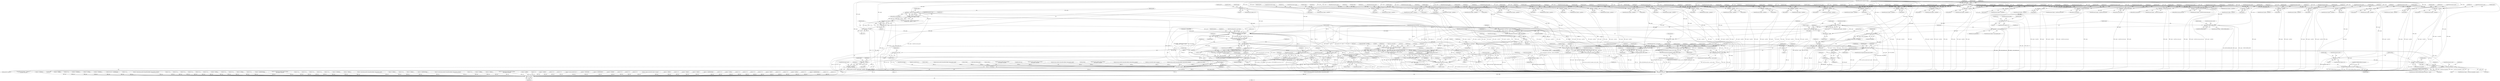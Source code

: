 digraph "0_linux_45f6fad84cc305103b28d73482b344d7f5b76f39_11@API" {
"1000152" [label="(Call,optlen >= sizeof(int))"];
"1000119" [label="(MethodParameterIn,unsigned int optlen)"];
"1000179" [label="(Call,ip6_mroute_setsockopt(sk, optname, optval, optlen))"];
"1000178" [label="(Return,return ip6_mroute_setsockopt(sk, optname, optval, optlen);)"];
"1000194" [label="(Call,optlen < sizeof(int))"];
"1000432" [label="(Call,optlen < sizeof(int))"];
"1000431" [label="(Call,optlen < sizeof(int) ||\n\t\t    inet_sk(sk)->inet_num)"];
"1000452" [label="(Call,optlen < sizeof(int))"];
"1000472" [label="(Call,optlen < sizeof(int))"];
"1000492" [label="(Call,optlen < sizeof(int))"];
"1000512" [label="(Call,optlen < sizeof(int))"];
"1000532" [label="(Call,optlen < sizeof(int))"];
"1000552" [label="(Call,optlen < sizeof(int))"];
"1000572" [label="(Call,optlen < sizeof(int))"];
"1000592" [label="(Call,optlen < sizeof(int))"];
"1000612" [label="(Call,optlen < sizeof(int))"];
"1000632" [label="(Call,optlen < sizeof(int))"];
"1000652" [label="(Call,optlen < sizeof(int))"];
"1000686" [label="(Call,optlen < sizeof(int))"];
"1000706" [label="(Call,optlen < sizeof(int))"];
"1000726" [label="(Call,optlen < sizeof(int))"];
"1000768" [label="(Call,optlen < sizeof(int))"];
"1000785" [label="(Call,optlen < sizeof(int))"];
"1000810" [label="(Call,optlen == 0)"];
"1000824" [label="(Call,optlen < sizeof(struct ipv6_opt_hdr))"];
"1000823" [label="(Call,optlen < sizeof(struct ipv6_opt_hdr) ||\n\t\t\t optlen & 0x7 || optlen > 8 * 255)"];
"1000829" [label="(Call,optlen & 0x7)"];
"1000828" [label="(Call,optlen & 0x7 || optlen > 8 * 255)"];
"1000832" [label="(Call,optlen > 8 * 255)"];
"1000856" [label="(Call,ipv6_renew_options(sk, np->opt, optname,\n \t\t\t\t\t (struct ipv6_opt_hdr __user *)optval,\n \t\t\t\t\t optlen))"];
"1000854" [label="(Call,opt = ipv6_renew_options(sk, np->opt, optname,\n \t\t\t\t\t (struct ipv6_opt_hdr __user *)optval,\n \t\t\t\t\t optlen))"];
"1000867" [label="(Call,IS_ERR(opt))"];
"1000872" [label="(Call,PTR_ERR(opt))"];
"1000870" [label="(Call,retv = PTR_ERR(opt))"];
"1002035" [label="(Return,return retv;)"];
"1000884" [label="(Call,opt && opt->srcrt)"];
"1000880" [label="(Call,optname == IPV6_RTHDR && opt && opt->srcrt)"];
"1000891" [label="(Call,*rthdr = opt->srcrt)"];
"1000923" [label="(Call,ipv6_update_options(sk, opt))"];
"1000921" [label="(Call,opt = ipv6_update_options(sk, opt))"];
"1000929" [label="(Call,sock_kfree_s(sk, opt, opt->tot_len))"];
"1002030" [label="(Call,release_sock(sk))"];
"1000881" [label="(Call,optname == IPV6_RTHDR)"];
"1000940" [label="(Call,optlen == 0)"];
"1000947" [label="(Call,optlen < sizeof(struct in6_pktinfo))"];
"1000946" [label="(Call,optlen < sizeof(struct in6_pktinfo) || !optval)"];
"1001032" [label="(Call,optlen == 0)"];
"1001041" [label="(Call,optlen > 64*1024)"];
"1001049" [label="(Call,sock_kmalloc(sk, sizeof(*opt) + optlen, GFP_KERNEL))"];
"1001047" [label="(Call,opt = sock_kmalloc(sk, sizeof(*opt) + optlen, GFP_KERNEL))"];
"1001062" [label="(Call,!opt)"];
"1001065" [label="(Call,memset(opt, 0, sizeof(*opt)))"];
"1001085" [label="(Call,copy_from_user(opt+1, optval, optlen))"];
"1001092" [label="(Call,msg.msg_controllen = optlen)"];
"1001086" [label="(Call,opt+1)"];
"1001101" [label="(Call,(void *)(opt+1))"];
"1001097" [label="(Call,msg.msg_control = (void *)(opt+1))"];
"1001103" [label="(Call,opt+1)"];
"1001108" [label="(Call,ip6_datagram_send_ctl(net, sk, &msg, &fl6, opt, &junk,\n\t\t\t\t\t     &junk, &junk))"];
"1001106" [label="(Call,retv = ip6_datagram_send_ctl(net, sk, &msg, &fl6, opt, &junk,\n\t\t\t\t\t     &junk, &junk))"];
"1001131" [label="(Call,ipv6_update_options(sk, opt))"];
"1001129" [label="(Call,opt = ipv6_update_options(sk, opt))"];
"1001137" [label="(Call,sock_kfree_s(sk, opt, opt->tot_len))"];
"1001051" [label="(Call,sizeof(*opt) + optlen)"];
"1001071" [label="(Call,opt->tot_len = sizeof(*opt) + optlen)"];
"1001075" [label="(Call,sizeof(*opt) + optlen)"];
"1001146" [label="(Call,optlen < sizeof(int))"];
"1001179" [label="(Call,optlen < sizeof(int))"];
"1001211" [label="(Call,optlen < sizeof(int))"];
"1001238" [label="(Call,optlen != sizeof(int))"];
"1001307" [label="(Call,optlen < sizeof(int))"];
"1001357" [label="(Call,optlen < sizeof(struct ipv6_mreq))"];
"1001417" [label="(Call,optlen < sizeof(struct ipv6_mreq))"];
"1001468" [label="(Call,optlen < sizeof(struct group_req))"];
"1001544" [label="(Call,optlen < sizeof(struct group_source_req))"];
"1001668" [label="(Call,optlen < GROUP_FILTER_SIZE(0))"];
"1001674" [label="(Call,optlen > sysctl_optmem_max)"];
"1001685" [label="(Call,kmalloc(optlen, GFP_KERNEL))"];
"1001683" [label="(Call,gsf = kmalloc(optlen, GFP_KERNEL))"];
"1001689" [label="(Call,!gsf)"];
"1001702" [label="(Call,copy_from_user(gsf, optval, optlen))"];
"1001707" [label="(Call,kfree(gsf))"];
"1001723" [label="(Call,kfree(gsf))"];
"1001731" [label="(Call,GROUP_FILTER_SIZE(gsf->gf_numsrc) > optlen)"];
"1001738" [label="(Call,kfree(gsf))"];
"1001747" [label="(Call,ip6_mc_msfilter(sk, gsf))"];
"1001745" [label="(Call,retv = ip6_mc_msfilter(sk, gsf))"];
"1001750" [label="(Call,kfree(gsf))"];
"1001755" [label="(Call,optlen < sizeof(int))"];
"1001768" [label="(Call,optlen < sizeof(int))"];
"1001793" [label="(Call,optlen < sizeof(int))"];
"1001816" [label="(Call,optlen < sizeof(int))"];
"1001840" [label="(Call,optlen < sizeof(int))"];
"1001857" [label="(Call,ipv6_flowlabel_opt(sk, optval, optlen))"];
"1001855" [label="(Call,retv = ipv6_flowlabel_opt(sk, optval, optlen))"];
"1001878" [label="(Call,xfrm_user_policy(sk, optname, optval, optlen))"];
"1001876" [label="(Call,retv = xfrm_user_policy(sk, optname, optval, optlen))"];
"1001895" [label="(Call,optlen < sizeof(int))"];
"1001987" [label="(Call,optlen < sizeof(int))"];
"1001011" [label="(Call,memset(&fl6, 0, sizeof(fl6)))"];
"1001703" [label="(Identifier,gsf)"];
"1000472" [label="(Call,optlen < sizeof(int))"];
"1001183" [label="(ControlStructure,goto e_inval;)"];
"1000596" [label="(ControlStructure,goto e_inval;)"];
"1000876" [label="(Identifier,retv)"];
"1001450" [label="(Call,retv = ipv6_sock_ac_drop(sk, mreq.ipv6mr_ifindex, &mreq.ipv6mr_acaddr))"];
"1001057" [label="(Call,retv = -ENOBUFS)"];
"1001005" [label="(Call,*opt = NULL)"];
"1000762" [label="(Call,retv = -EPERM)"];
"1001750" [label="(Call,kfree(gsf))"];
"1001147" [label="(Identifier,optlen)"];
"1001062" [label="(Call,!opt)"];
"1000862" [label="(Call,(struct ipv6_opt_hdr __user *)optval)"];
"1000787" [label="(Call,sizeof(int))"];
"1001357" [label="(Call,optlen < sizeof(struct ipv6_mreq))"];
"1000486" [label="(Call,retv = 0)"];
"1001692" [label="(Call,retv = -ENOBUFS)"];
"1001416" [label="(ControlStructure,if (optlen < sizeof(struct ipv6_mreq)))"];
"1001037" [label="(Identifier,retv)"];
"1001702" [label="(Call,copy_from_user(gsf, optval, optlen))"];
"1000656" [label="(ControlStructure,goto e_inval;)"];
"1001106" [label="(Call,retv = ip6_datagram_send_ctl(net, sk, &msg, &fl6, opt, &junk,\n\t\t\t\t\t     &junk, &junk))"];
"1001665" [label="(Block,)"];
"1000452" [label="(Call,optlen < sizeof(int))"];
"1000456" [label="(ControlStructure,goto e_inval;)"];
"1002046" [label="(MethodReturn,static int)"];
"1001244" [label="(Identifier,ifindex)"];
"1001687" [label="(Identifier,GFP_KERNEL)"];
"1000160" [label="(Call,(int __user *) optval)"];
"1001239" [label="(Identifier,optlen)"];
"1001776" [label="(Identifier,val)"];
"1000809" [label="(ControlStructure,if (optlen == 0))"];
"1001051" [label="(Call,sizeof(*opt) + optlen)"];
"1000883" [label="(Identifier,IPV6_RTHDR)"];
"1001861" [label="(ControlStructure,break;)"];
"1001881" [label="(Identifier,optval)"];
"1000196" [label="(Call,sizeof(int))"];
"1001800" [label="(Identifier,val)"];
"1001839" [label="(ControlStructure,if (optlen < sizeof(int)))"];
"1001793" [label="(Call,optlen < sizeof(int))"];
"1000867" [label="(Call,IS_ERR(opt))"];
"1000195" [label="(Identifier,optlen)"];
"1000831" [label="(Literal,0x7)"];
"1001079" [label="(Identifier,optlen)"];
"1000784" [label="(ControlStructure,if (optlen < sizeof(int)))"];
"1000690" [label="(ControlStructure,goto e_inval;)"];
"1000925" [label="(Identifier,opt)"];
"1001740" [label="(Call,retv = -EINVAL)"];
"1001736" [label="(Identifier,optlen)"];
"1001761" [label="(Identifier,retv)"];
"1001113" [label="(Call,&fl6)"];
"1000725" [label="(ControlStructure,if (optlen < sizeof(int)))"];
"1001678" [label="(Call,retv = -ENOBUFS)"];
"1001877" [label="(Identifier,retv)"];
"1001423" [label="(Identifier,retv)"];
"1000154" [label="(Call,sizeof(int))"];
"1001390" [label="(Call,ipv6_sock_mc_join(sk, mreq.ipv6mr_ifindex, &mreq.ipv6mr_multiaddr))"];
"1000493" [label="(Identifier,optlen)"];
"1001724" [label="(Identifier,gsf)"];
"1000634" [label="(Call,sizeof(int))"];
"1000833" [label="(Identifier,optlen)"];
"1000957" [label="(Identifier,pkt)"];
"1001995" [label="(Identifier,val)"];
"1001634" [label="(Call,retv && retv != -EADDRINUSE)"];
"1000633" [label="(Identifier,optlen)"];
"1001138" [label="(Identifier,sk)"];
"1001767" [label="(ControlStructure,if (optlen < sizeof(int)))"];
"1001769" [label="(Identifier,optlen)"];
"1000526" [label="(Call,retv = 0)"];
"1001986" [label="(ControlStructure,if (optlen < sizeof(int)))"];
"1001672" [label="(ControlStructure,goto e_inval;)"];
"1001552" [label="(Identifier,greqs)"];
"1000120" [label="(Block,)"];
"1001048" [label="(Identifier,opt)"];
"1000834" [label="(Call,8 * 255)"];
"1001388" [label="(Call,retv = ipv6_sock_mc_join(sk, mreq.ipv6mr_ifindex, &mreq.ipv6mr_multiaddr))"];
"1001071" [label="(Call,opt->tot_len = sizeof(*opt) + optlen)"];
"1001418" [label="(Identifier,optlen)"];
"1000799" [label="(Call,retv = 0)"];
"1001981" [label="(Call,retv = 0)"];
"1001089" [label="(Identifier,optval)"];
"1000424" [label="(Call,retv = 0)"];
"1001032" [label="(Call,optlen == 0)"];
"1001126" [label="(Call,retv = 0)"];
"1000440" [label="(ControlStructure,goto e_inval;)"];
"1001146" [label="(Call,optlen < sizeof(int))"];
"1000651" [label="(ControlStructure,if (optlen < sizeof(int)))"];
"1000516" [label="(ControlStructure,goto e_inval;)"];
"1000434" [label="(Call,sizeof(int))"];
"1000613" [label="(Identifier,optlen)"];
"1001101" [label="(Call,(void *)(opt+1))"];
"1001211" [label="(Call,optlen < sizeof(int))"];
"1001880" [label="(Identifier,optname)"];
"1001525" [label="(Call,ipv6_sock_mc_drop(sk, greq.gr_interface,\n\t\t\t\t\t\t &psin6->sin6_addr))"];
"1001894" [label="(ControlStructure,if (optlen < sizeof(int)))"];
"1001989" [label="(Call,sizeof(int))"];
"1001402" [label="(Call,ipv6_sock_mc_drop(sk, mreq.ipv6mr_ifindex, &mreq.ipv6mr_multiaddr))"];
"1000551" [label="(ControlStructure,if (optlen < sizeof(int)))"];
"1000857" [label="(Identifier,sk)"];
"1000892" [label="(Identifier,rthdr)"];
"1000952" [label="(Identifier,optval)"];
"1001213" [label="(Call,sizeof(int))"];
"1001987" [label="(Call,optlen < sizeof(int))"];
"1001065" [label="(Call,memset(opt, 0, sizeof(*opt)))"];
"1001746" [label="(Identifier,retv)"];
"1001348" [label="(Call,retv = 0)"];
"1002016" [label="(Call,retv = 0)"];
"1000875" [label="(Call,retv = -EINVAL)"];
"1001145" [label="(ControlStructure,if (optlen < sizeof(int)))"];
"1001359" [label="(Call,sizeof(struct ipv6_mreq))"];
"1001841" [label="(Identifier,optlen)"];
"1000688" [label="(Call,sizeof(int))"];
"1001105" [label="(Literal,1)"];
"1001685" [label="(Call,kmalloc(optlen, GFP_KERNEL))"];
"1001084" [label="(ControlStructure,if (copy_from_user(opt+1, optval, optlen)))"];
"1001075" [label="(Call,sizeof(*opt) + optlen)"];
"1001178" [label="(ControlStructure,if (optlen < sizeof(int)))"];
"1000187" [label="(Call,lock_sock(sk))"];
"1000923" [label="(Call,ipv6_update_options(sk, opt))"];
"1001856" [label="(Identifier,retv)"];
"1001795" [label="(Call,sizeof(int))"];
"1001545" [label="(Identifier,optlen)"];
"1001092" [label="(Call,msg.msg_controllen = optlen)"];
"1000176" [label="(Call,ip6_mroute_opt(optname))"];
"1000726" [label="(Call,optlen < sizeof(int))"];
"1000811" [label="(Identifier,optlen)"];
"1001842" [label="(Call,sizeof(int))"];
"1000740" [label="(Call,retv = 0)"];
"1000168" [label="(Identifier,val)"];
"1001757" [label="(Call,sizeof(int))"];
"1001792" [label="(ControlStructure,if (optlen < sizeof(int)))"];
"1000844" [label="(Call,optname != IPV6_RTHDR)"];
"1000939" [label="(ControlStructure,if (optlen == 0))"];
"1001857" [label="(Call,ipv6_flowlabel_opt(sk, optval, optlen))"];
"1001797" [label="(ControlStructure,goto e_inval;)"];
"1000265" [label="(Call,ipv6_only_sock(sk))"];
"1001109" [label="(Identifier,net)"];
"1001732" [label="(Call,GROUP_FILTER_SIZE(gsf->gf_numsrc))"];
"1001684" [label="(Identifier,gsf)"];
"1001034" [label="(Literal,0)"];
"1000768" [label="(Call,optlen < sizeof(int))"];
"1001308" [label="(Identifier,optlen)"];
"1001094" [label="(Identifier,msg)"];
"1001047" [label="(Call,opt = sock_kmalloc(sk, sizeof(*opt) + optlen, GFP_KERNEL))"];
"1001041" [label="(Call,optlen > 64*1024)"];
"1000941" [label="(Identifier,optlen)"];
"1001472" [label="(ControlStructure,goto e_inval;)"];
"1001693" [label="(Identifier,retv)"];
"1000770" [label="(Call,sizeof(int))"];
"1000552" [label="(Call,optlen < sizeof(int))"];
"1000626" [label="(Call,retv = 0)"];
"1001705" [label="(Identifier,optlen)"];
"1001689" [label="(Call,!gsf)"];
"1001036" [label="(Call,retv = -EINVAL)"];
"1000947" [label="(Call,optlen < sizeof(struct in6_pktinfo))"];
"1000828" [label="(Call,optlen & 0x7 || optlen > 8 * 255)"];
"1001679" [label="(Identifier,retv)"];
"1000534" [label="(Call,sizeof(int))"];
"1001768" [label="(Call,optlen < sizeof(int))"];
"1000926" [label="(JumpTarget,sticky_done:)"];
"1001087" [label="(Identifier,opt)"];
"1000512" [label="(Call,optlen < sizeof(int))"];
"1000720" [label="(Call,retv = 0)"];
"1001579" [label="(Call,retv = -EADDRNOTAVAIL)"];
"1001073" [label="(Identifier,opt)"];
"1000532" [label="(Call,optlen < sizeof(int))"];
"1000727" [label="(Identifier,optlen)"];
"1000614" [label="(Call,sizeof(int))"];
"1001523" [label="(Call,retv = ipv6_sock_mc_drop(sk, greq.gr_interface,\n\t\t\t\t\t\t &psin6->sin6_addr))"];
"1001668" [label="(Call,optlen < GROUP_FILTER_SIZE(0))"];
"1002036" [label="(Identifier,retv)"];
"1001762" [label="(Call,ip6_ra_control(sk, val))"];
"1000536" [label="(ControlStructure,goto e_inval;)"];
"1001751" [label="(Identifier,gsf)"];
"1001294" [label="(Call,retv = 0)"];
"1001704" [label="(Identifier,optval)"];
"1001748" [label="(Identifier,sk)"];
"1001166" [label="(Call,retv = 0)"];
"1001667" [label="(ControlStructure,if (optlen < GROUP_FILTER_SIZE(0)))"];
"1001040" [label="(ControlStructure,if (optlen > 64*1024))"];
"1001309" [label="(Call,sizeof(int))"];
"1000794" [label="(Identifier,np)"];
"1001130" [label="(Identifier,opt)"];
"1001135" [label="(ControlStructure,if (opt))"];
"1001139" [label="(Identifier,opt)"];
"1000127" [label="(Call,*net = sock_net(sk))"];
"1001181" [label="(Call,sizeof(int))"];
"1001096" [label="(Identifier,optlen)"];
"1000949" [label="(Call,sizeof(struct in6_pktinfo))"];
"1001368" [label="(Call,inet_sk(sk))"];
"1000572" [label="(Call,optlen < sizeof(int))"];
"1000574" [label="(Call,sizeof(int))"];
"1000830" [label="(Identifier,optlen)"];
"1001855" [label="(Call,retv = ipv6_flowlabel_opt(sk, optval, optlen))"];
"1000506" [label="(Call,retv = 0)"];
"1000476" [label="(ControlStructure,goto e_inval;)"];
"1001787" [label="(Call,retv = 0)"];
"1001307" [label="(Call,optlen < sizeof(int))"];
"1001097" [label="(Call,msg.msg_control = (void *)(opt+1))"];
"1001356" [label="(ControlStructure,if (optlen < sizeof(struct ipv6_mreq)))"];
"1001111" [label="(Call,&msg)"];
"1000700" [label="(Call,retv = 0)"];
"1001419" [label="(Call,sizeof(struct ipv6_mreq))"];
"1000593" [label="(Identifier,optlen)"];
"1001546" [label="(Call,sizeof(struct group_source_req))"];
"1000514" [label="(Call,sizeof(int))"];
"1002030" [label="(Call,release_sock(sk))"];
"1000776" [label="(Identifier,sk)"];
"1001143" [label="(ControlStructure,break;)"];
"1001358" [label="(Identifier,optlen)"];
"1000180" [label="(Identifier,sk)"];
"1000715" [label="(Identifier,np)"];
"1000705" [label="(ControlStructure,if (optlen < sizeof(int)))"];
"1001042" [label="(Identifier,optlen)"];
"1000151" [label="(ControlStructure,if (optlen >= sizeof(int)))"];
"1001879" [label="(Identifier,sk)"];
"1000807" [label="(Block,)"];
"1000942" [label="(Literal,0)"];
"1001755" [label="(Call,optlen < sizeof(int))"];
"1000641" [label="(Identifier,np)"];
"1000837" [label="(ControlStructure,goto e_inval;)"];
"1000882" [label="(Identifier,optname)"];
"1000198" [label="(ControlStructure,goto e_inval;)"];
"1001725" [label="(Call,retv = -ENOBUFS)"];
"1000921" [label="(Call,opt = ipv6_update_options(sk, opt))"];
"1001697" [label="(Call,retv = -EFAULT)"];
"1001544" [label="(Call,optlen < sizeof(struct group_source_req))"];
"1001154" [label="(Identifier,val)"];
"1000940" [label="(Call,optlen == 0)"];
"1001440" [label="(Call,ipv6_sock_ac_join(sk, mreq.ipv6mr_ifindex, &mreq.ipv6mr_acaddr))"];
"1001726" [label="(Identifier,retv)"];
"1001438" [label="(Call,retv = ipv6_sock_ac_join(sk, mreq.ipv6mr_ifindex, &mreq.ipv6mr_acaddr))"];
"1000945" [label="(ControlStructure,if (optlen < sizeof(struct in6_pktinfo) || !optval))"];
"1000786" [label="(Identifier,optlen)"];
"1001469" [label="(Identifier,optlen)"];
"1001858" [label="(Identifier,sk)"];
"1000601" [label="(Identifier,np)"];
"1000451" [label="(ControlStructure,if (optlen < sizeof(int)))"];
"1000924" [label="(Identifier,sk)"];
"1001210" [label="(ControlStructure,if (optlen < sizeof(int)))"];
"1001723" [label="(Call,kfree(gsf))"];
"1000829" [label="(Call,optlen & 0x7)"];
"1000881" [label="(Call,optname == IPV6_RTHDR)"];
"1001066" [label="(Identifier,opt)"];
"1000453" [label="(Identifier,optlen)"];
"1000832" [label="(Call,optlen > 8 * 255)"];
"1001148" [label="(Call,sizeof(int))"];
"1001372" [label="(Call,retv = -EFAULT)"];
"1001242" [label="(ControlStructure,goto e_inval;)"];
"1002006" [label="(Call,retv = 0)"];
"1001467" [label="(ControlStructure,if (optlen < sizeof(struct group_req)))"];
"1000554" [label="(Call,sizeof(int))"];
"1000443" [label="(Identifier,sk)"];
"1001422" [label="(Call,retv = -EFAULT)"];
"1000274" [label="(Call,retv = -EADDRNOTAVAIL)"];
"1000433" [label="(Identifier,optlen)"];
"1000636" [label="(ControlStructure,goto e_inval;)"];
"1000553" [label="(Identifier,optlen)"];
"1000178" [label="(Return,return ip6_mroute_setsockopt(sk, optname, optval, optlen);)"];
"1001400" [label="(Call,retv = ipv6_sock_mc_drop(sk, mreq.ipv6mr_ifindex, &mreq.ipv6mr_multiaddr))"];
"1000144" [label="(Call,!optval)"];
"1001218" [label="(Identifier,val)"];
"1001675" [label="(Identifier,optlen)"];
"1001061" [label="(ControlStructure,if (!opt))"];
"1001690" [label="(Identifier,gsf)"];
"1000929" [label="(Call,sock_kfree_s(sk, opt, opt->tot_len))"];
"1001548" [label="(ControlStructure,goto e_inval;)"];
"1000869" [label="(Block,)"];
"1001701" [label="(ControlStructure,if (copy_from_user(gsf, optval, optlen)))"];
"1001417" [label="(Call,optlen < sizeof(struct ipv6_mreq))"];
"1000789" [label="(ControlStructure,goto e_inval;)"];
"1000919" [label="(Identifier,retv)"];
"1001708" [label="(Identifier,gsf)"];
"1001722" [label="(Block,)"];
"1000775" [label="(Call,inet_sk(sk))"];
"1000870" [label="(Call,retv = PTR_ERR(opt))"];
"1001738" [label="(Call,kfree(gsf))"];
"1001850" [label="(Call,retv = 0)"];
"1001698" [label="(Identifier,retv)"];
"1000889" [label="(Block,)"];
"1000501" [label="(Identifier,np)"];
"1001049" [label="(Call,sock_kmalloc(sk, sizeof(*opt) + optlen, GFP_KERNEL))"];
"1000471" [label="(ControlStructure,if (optlen < sizeof(int)))"];
"1000179" [label="(Call,ip6_mroute_setsockopt(sk, optname, optval, optlen))"];
"1001864" [label="(Call,retv = -EPERM)"];
"1001557" [label="(Call,retv = -EFAULT)"];
"1001131" [label="(Call,ipv6_update_options(sk, opt))"];
"1001741" [label="(Identifier,retv)"];
"1001179" [label="(Call,optlen < sizeof(int))"];
"1000193" [label="(ControlStructure,if (optlen < sizeof(int)))"];
"1002035" [label="(Return,return retv;)"];
"1000420" [label="(Call,sk_refcnt_debug_inc(sk))"];
"1001215" [label="(ControlStructure,goto e_inval;)"];
"1000868" [label="(Identifier,opt)"];
"1001815" [label="(ControlStructure,if (optlen < sizeof(int)))"];
"1000710" [label="(ControlStructure,goto e_inval;)"];
"1001050" [label="(Identifier,sk)"];
"1001088" [label="(Literal,1)"];
"1001511" [label="(Call,retv = ipv6_sock_mc_join(sk, greq.gr_interface,\n\t\t\t\t\t\t &psin6->sin6_addr))"];
"1000893" [label="(Call,opt->srcrt)"];
"1000872" [label="(Call,PTR_ERR(opt))"];
"1001739" [label="(Identifier,gsf)"];
"1000194" [label="(Call,optlen < sizeof(int))"];
"1000118" [label="(MethodParameterIn,char __user *optval)"];
"1000481" [label="(Identifier,np)"];
"1001754" [label="(ControlStructure,if (optlen < sizeof(int)))"];
"1000474" [label="(Call,sizeof(int))"];
"1000948" [label="(Identifier,optlen)"];
"1001688" [label="(ControlStructure,if (!gsf))"];
"1000706" [label="(Call,optlen < sizeof(int))"];
"1000492" [label="(Call,optlen < sizeof(int))"];
"1000838" [label="(Call,retv = -EPERM)"];
"1000660" [label="(Identifier,val)"];
"1000918" [label="(Call,retv = 0)"];
"1000769" [label="(Identifier,optlen)"];
"1001115" [label="(Identifier,opt)"];
"1000866" [label="(ControlStructure,if (IS_ERR(opt)))"];
"1001883" [label="(ControlStructure,break;)"];
"1000611" [label="(ControlStructure,if (optlen < sizeof(int)))"];
"1000932" [label="(Call,opt->tot_len)"];
"1000496" [label="(ControlStructure,goto e_inval;)"];
"1001901" [label="(Identifier,retv)"];
"1001899" [label="(ControlStructure,goto e_inval;)"];
"1001091" [label="(ControlStructure,goto done;)"];
"1001237" [label="(ControlStructure,if (optlen != sizeof(int)))"];
"1000886" [label="(Call,opt->srcrt)"];
"1001116" [label="(Call,&junk)"];
"1001035" [label="(ControlStructure,goto update;)"];
"1000825" [label="(Identifier,optlen)"];
"1001212" [label="(Identifier,optlen)"];
"1000437" [label="(Call,inet_sk(sk))"];
"1001772" [label="(ControlStructure,goto e_inval;)"];
"1001313" [label="(Identifier,val)"];
"1001137" [label="(Call,sock_kfree_s(sk, opt, opt->tot_len))"];
"1000810" [label="(Call,optlen == 0)"];
"1000962" [label="(Call,retv = -EFAULT)"];
"1001816" [label="(Call,optlen < sizeof(int))"];
"1000767" [label="(ControlStructure,if (optlen < sizeof(int)))"];
"1000814" [label="(Identifier,optval)"];
"1001134" [label="(JumpTarget,done:)"];
"1000687" [label="(Identifier,optlen)"];
"1001817" [label="(Identifier,optlen)"];
"1002031" [label="(Identifier,sk)"];
"1000654" [label="(Call,sizeof(int))"];
"1001068" [label="(Call,sizeof(*opt))"];
"1001474" [label="(Identifier,retv)"];
"1000998" [label="(Call,retv = 0)"];
"1001543" [label="(ControlStructure,if (optlen < sizeof(struct group_source_req)))"];
"1000779" [label="(Call,retv = 0)"];
"1000436" [label="(Call,inet_sk(sk)->inet_num)"];
"1001033" [label="(Identifier,optlen)"];
"1001108" [label="(Call,ip6_datagram_send_ctl(net, sk, &msg, &fl6, opt, &junk,\n\t\t\t\t\t     &junk, &junk))"];
"1001132" [label="(Identifier,sk)"];
"1001090" [label="(Identifier,optlen)"];
"1000772" [label="(ControlStructure,goto e_inval;)"];
"1000854" [label="(Call,opt = ipv6_renew_options(sk, np->opt, optname,\n \t\t\t\t\t (struct ipv6_opt_hdr __user *)optval,\n \t\t\t\t\t optlen))"];
"1001706" [label="(Block,)"];
"1000826" [label="(Call,sizeof(struct ipv6_opt_hdr))"];
"1001760" [label="(Call,retv = ip6_ra_control(sk, val))"];
"1000258" [label="(Call,retv = -ENOTCONN)"];
"1000946" [label="(Call,optlen < sizeof(struct in6_pktinfo) || !optval)"];
"1001730" [label="(ControlStructure,if (GROUP_FILTER_SIZE(gsf->gf_numsrc) > optlen))"];
"1000201" [label="(Identifier,val)"];
"1000521" [label="(Identifier,np)"];
"1000134" [label="(Call,retv = -ENOPROTOOPT)"];
"1001129" [label="(Call,opt = ipv6_update_options(sk, opt))"];
"1000561" [label="(Identifier,np)"];
"1000730" [label="(ControlStructure,goto e_inval;)"];
"1001336" [label="(Call,retv = -ENODEV)"];
"1001072" [label="(Call,opt->tot_len)"];
"1000823" [label="(Call,optlen < sizeof(struct ipv6_opt_hdr) ||\n\t\t\t optlen & 0x7 || optlen > 8 * 255)"];
"1002026" [label="(Call,retv = 0)"];
"1000885" [label="(Identifier,opt)"];
"1001859" [label="(Identifier,optval)"];
"1000432" [label="(Call,optlen < sizeof(int))"];
"1000571" [label="(ControlStructure,if (optlen < sizeof(int)))"];
"1000871" [label="(Identifier,retv)"];
"1001878" [label="(Call,xfrm_user_policy(sk, optname, optval, optlen))"];
"1000159" [label="(Identifier,val)"];
"1000152" [label="(Call,optlen >= sizeof(int))"];
"1000858" [label="(Call,np->opt)"];
"1000922" [label="(Identifier,opt)"];
"1000606" [label="(Call,retv = 0)"];
"1000621" [label="(Identifier,np)"];
"1001745" [label="(Call,retv = ip6_mc_msfilter(sk, gsf))"];
"1000612" [label="(Call,optlen < sizeof(int))"];
"1000183" [label="(Identifier,optlen)"];
"1001714" [label="(Identifier,gsf)"];
"1001673" [label="(ControlStructure,if (optlen > sysctl_optmem_max))"];
"1001847" [label="(Identifier,np)"];
"1001882" [label="(Identifier,optlen)"];
"1001107" [label="(Identifier,retv)"];
"1000708" [label="(Call,sizeof(int))"];
"1000631" [label="(ControlStructure,if (optlen < sizeof(int)))"];
"1001123" [label="(Identifier,retv)"];
"1000511" [label="(ControlStructure,if (optlen < sizeof(int)))"];
"1001140" [label="(Call,opt->tot_len)"];
"1000953" [label="(ControlStructure,goto e_inval;)"];
"1001103" [label="(Call,opt+1)"];
"1001747" [label="(Call,ip6_mc_msfilter(sk, gsf))"];
"1001064" [label="(ControlStructure,break;)"];
"1001737" [label="(Block,)"];
"1000653" [label="(Identifier,optlen)"];
"1000581" [label="(Identifier,np)"];
"1001046" [label="(ControlStructure,break;)"];
"1001513" [label="(Call,ipv6_sock_mc_join(sk, greq.gr_interface,\n\t\t\t\t\t\t &psin6->sin6_addr))"];
"1001043" [label="(Call,64*1024)"];
"1001749" [label="(Identifier,gsf)"];
"1000533" [label="(Identifier,optlen)"];
"1000935" [label="(ControlStructure,break;)"];
"1000430" [label="(ControlStructure,if (optlen < sizeof(int) ||\n\t\t    inet_sk(sk)->inet_num))"];
"1001003" [label="(Block,)"];
"1000546" [label="(Call,retv = 0)"];
"1001133" [label="(Identifier,opt)"];
"1000824" [label="(Call,optlen < sizeof(struct ipv6_opt_hdr))"];
"1001752" [label="(ControlStructure,break;)"];
"1000735" [label="(Identifier,np)"];
"1000812" [label="(Literal,0)"];
"1001709" [label="(ControlStructure,break;)"];
"1001759" [label="(ControlStructure,goto e_inval;)"];
"1001052" [label="(Call,sizeof(*opt))"];
"1002033" [label="(Identifier,needs_rtnl)"];
"1001794" [label="(Identifier,optlen)"];
"1001655" [label="(Call,retv = ip6_mc_source(add, omode, sk, &greqs))"];
"1001362" [label="(Call,retv = -EPROTO)"];
"1000898" [label="(Identifier,rthdr)"];
"1001860" [label="(Identifier,optlen)"];
"1001670" [label="(Call,GROUP_FILTER_SIZE(0))"];
"1000494" [label="(Call,sizeof(int))"];
"1001093" [label="(Call,msg.msg_controllen)"];
"1000951" [label="(Call,!optval)"];
"1001150" [label="(ControlStructure,goto e_inval;)"];
"1000943" [label="(ControlStructure,goto e_inval;)"];
"1000632" [label="(Call,optlen < sizeof(int))"];
"1000707" [label="(Identifier,optlen)"];
"1000680" [label="(Call,retv = 0)"];
"1001473" [label="(Call,retv = -EFAULT)"];
"1000931" [label="(Identifier,opt)"];
"1001098" [label="(Call,msg.msg_control)"];
"1001991" [label="(ControlStructure,goto e_inval;)"];
"1000541" [label="(Identifier,np)"];
"1001676" [label="(Identifier,sysctl_optmem_max)"];
"1000728" [label="(Call,sizeof(int))"];
"1000819" [label="(Identifier,optval)"];
"1001707" [label="(Call,kfree(gsf))"];
"1001823" [label="(Identifier,np)"];
"1000182" [label="(Identifier,optval)"];
"1001080" [label="(Call,retv = -EFAULT)"];
"1001494" [label="(Call,retv = -EADDRNOTAVAIL)"];
"1001770" [label="(Call,sizeof(int))"];
"1000129" [label="(Call,sock_net(sk))"];
"1000573" [label="(Identifier,optlen)"];
"1000891" [label="(Call,*rthdr = opt->srcrt)"];
"1000930" [label="(Identifier,sk)"];
"1000454" [label="(Call,sizeof(int))"];
"1000874" [label="(ControlStructure,break;)"];
"1001810" [label="(Call,retv = 0)"];
"1000686" [label="(Call,optlen < sizeof(int))"];
"1000531" [label="(ControlStructure,if (optlen < sizeof(int)))"];
"1001820" [label="(ControlStructure,goto e_inval;)"];
"1000461" [label="(Identifier,np)"];
"1001756" [label="(Identifier,optlen)"];
"1001280" [label="(Call,retv = -EINVAL)"];
"1001110" [label="(Identifier,sk)"];
"1000586" [label="(Call,retv = 0)"];
"1000927" [label="(ControlStructure,if (opt))"];
"1000181" [label="(Identifier,optname)"];
"1000191" [label="(Block,)"];
"1000884" [label="(Call,opt && opt->srcrt)"];
"1000616" [label="(ControlStructure,goto e_inval;)"];
"1000592" [label="(Call,optlen < sizeof(int))"];
"1001363" [label="(Identifier,retv)"];
"1000473" [label="(Identifier,optlen)"];
"1000861" [label="(Identifier,optname)"];
"1000822" [label="(ControlStructure,if (optlen < sizeof(struct ipv6_opt_hdr) ||\n\t\t\t optlen & 0x7 || optlen > 8 * 255))"];
"1000646" [label="(Call,retv = 0)"];
"1001669" [label="(Identifier,optlen)"];
"1001099" [label="(Identifier,msg)"];
"1000879" [label="(ControlStructure,if (optname == IPV6_RTHDR && opt && opt->srcrt))"];
"1001840" [label="(Call,optlen < sizeof(int))"];
"1000153" [label="(Identifier,optlen)"];
"1001067" [label="(Literal,0)"];
"1000594" [label="(Call,sizeof(int))"];
"1000438" [label="(Identifier,sk)"];
"1000685" [label="(ControlStructure,if (optlen < sizeof(int)))"];
"1000591" [label="(ControlStructure,if (optlen < sizeof(int)))"];
"1000695" [label="(Identifier,np)"];
"1001834" [label="(Call,retv = 0)"];
"1001118" [label="(Call,&junk)"];
"1000865" [label="(Identifier,optlen)"];
"1001055" [label="(Identifier,optlen)"];
"1001624" [label="(Call,ipv6_sock_mc_join(sk, greqs.gsr_interface,\n\t\t\t\t\t\t &psin6->sin6_addr))"];
"1001895" [label="(Call,optlen < sizeof(int))"];
"1000839" [label="(Identifier,retv)"];
"1001306" [label="(ControlStructure,if (optlen < sizeof(int)))"];
"1001056" [label="(Identifier,GFP_KERNEL)"];
"1001063" [label="(Identifier,opt)"];
"1000117" [label="(MethodParameterIn,int optname)"];
"1001452" [label="(Call,ipv6_sock_ac_drop(sk, mreq.ipv6mr_ifindex, &mreq.ipv6mr_acaddr))"];
"1001187" [label="(Identifier,val)"];
"1000229" [label="(Call,udp_sk(sk))"];
"1001683" [label="(Call,gsf = kmalloc(optlen, GFP_KERNEL))"];
"1000431" [label="(Call,optlen < sizeof(int) ||\n\t\t    inet_sk(sk)->inet_num)"];
"1000855" [label="(Identifier,opt)"];
"1000566" [label="(Call,retv = 0)"];
"1000880" [label="(Call,optname == IPV6_RTHDR && opt && opt->srcrt)"];
"1000115" [label="(MethodParameterIn,struct sock *sk)"];
"1001081" [label="(Identifier,retv)"];
"1001844" [label="(ControlStructure,goto e_inval;)"];
"1001086" [label="(Call,opt+1)"];
"1001470" [label="(Call,sizeof(struct group_req))"];
"1001180" [label="(Identifier,optlen)"];
"1001240" [label="(Call,sizeof(int))"];
"1001896" [label="(Identifier,optlen)"];
"1001031" [label="(ControlStructure,if (optlen == 0))"];
"1001674" [label="(Call,optlen > sysctl_optmem_max)"];
"1001104" [label="(Identifier,opt)"];
"1000238" [label="(Call,retv = -EBUSY)"];
"1000785" [label="(Call,optlen < sizeof(int))"];
"1001468" [label="(Call,optlen < sizeof(struct group_req))"];
"1001205" [label="(Call,retv = 0)"];
"1001731" [label="(Call,GROUP_FILTER_SIZE(gsf->gf_numsrc) > optlen)"];
"1000119" [label="(MethodParameterIn,unsigned int optlen)"];
"1000873" [label="(Identifier,opt)"];
"1001876" [label="(Call,retv = xfrm_user_policy(sk, optname, optval, optlen))"];
"1000466" [label="(Call,retv = 0)"];
"1001900" [label="(Call,retv = -EINVAL)"];
"1001238" [label="(Call,optlen != sizeof(int))"];
"1000491" [label="(ControlStructure,if (optlen < sizeof(int)))"];
"1001657" [label="(Call,ip6_mc_source(add, omode, sk, &greqs))"];
"1001818" [label="(Call,sizeof(int))"];
"1000576" [label="(ControlStructure,goto e_inval;)"];
"1001058" [label="(Identifier,retv)"];
"1000513" [label="(Identifier,optlen)"];
"1001085" [label="(Call,copy_from_user(opt+1, optval, optlen))"];
"1000446" [label="(Call,retv = 0)"];
"1001686" [label="(Identifier,optlen)"];
"1001270" [label="(Call,retv = -EADDRNOTAVAIL)"];
"1000652" [label="(Call,optlen < sizeof(int))"];
"1001311" [label="(ControlStructure,goto e_inval;)"];
"1001076" [label="(Call,sizeof(*opt))"];
"1000175" [label="(ControlStructure,if (ip6_mroute_opt(optname)))"];
"1001988" [label="(Identifier,optlen)"];
"1000856" [label="(Call,ipv6_renew_options(sk, np->opt, optname,\n \t\t\t\t\t (struct ipv6_opt_hdr __user *)optval,\n \t\t\t\t\t optlen))"];
"1001421" [label="(ControlStructure,goto e_inval;)"];
"1000556" [label="(ControlStructure,goto e_inval;)"];
"1001897" [label="(Call,sizeof(int))"];
"1001120" [label="(Call,&junk)"];
"1001261" [label="(Call,retv = 0)"];
"1001361" [label="(ControlStructure,goto e_inval;)"];
"1001226" [label="(Call,retv = 0)"];
"1000152" -> "1000151"  [label="AST: "];
"1000152" -> "1000154"  [label="CFG: "];
"1000153" -> "1000152"  [label="AST: "];
"1000154" -> "1000152"  [label="AST: "];
"1000159" -> "1000152"  [label="CFG: "];
"1000168" -> "1000152"  [label="CFG: "];
"1000152" -> "1002046"  [label="DDG: optlen >= sizeof(int)"];
"1000152" -> "1002046"  [label="DDG: optlen"];
"1000119" -> "1000152"  [label="DDG: optlen"];
"1000152" -> "1000179"  [label="DDG: optlen"];
"1000152" -> "1000194"  [label="DDG: optlen"];
"1000152" -> "1000432"  [label="DDG: optlen"];
"1000152" -> "1000452"  [label="DDG: optlen"];
"1000152" -> "1000472"  [label="DDG: optlen"];
"1000152" -> "1000492"  [label="DDG: optlen"];
"1000152" -> "1000512"  [label="DDG: optlen"];
"1000152" -> "1000532"  [label="DDG: optlen"];
"1000152" -> "1000552"  [label="DDG: optlen"];
"1000152" -> "1000572"  [label="DDG: optlen"];
"1000152" -> "1000592"  [label="DDG: optlen"];
"1000152" -> "1000612"  [label="DDG: optlen"];
"1000152" -> "1000632"  [label="DDG: optlen"];
"1000152" -> "1000652"  [label="DDG: optlen"];
"1000152" -> "1000686"  [label="DDG: optlen"];
"1000152" -> "1000706"  [label="DDG: optlen"];
"1000152" -> "1000726"  [label="DDG: optlen"];
"1000152" -> "1000768"  [label="DDG: optlen"];
"1000152" -> "1000785"  [label="DDG: optlen"];
"1000152" -> "1000810"  [label="DDG: optlen"];
"1000152" -> "1000940"  [label="DDG: optlen"];
"1000152" -> "1001032"  [label="DDG: optlen"];
"1000152" -> "1001146"  [label="DDG: optlen"];
"1000152" -> "1001179"  [label="DDG: optlen"];
"1000152" -> "1001211"  [label="DDG: optlen"];
"1000152" -> "1001238"  [label="DDG: optlen"];
"1000152" -> "1001307"  [label="DDG: optlen"];
"1000152" -> "1001357"  [label="DDG: optlen"];
"1000152" -> "1001417"  [label="DDG: optlen"];
"1000152" -> "1001468"  [label="DDG: optlen"];
"1000152" -> "1001544"  [label="DDG: optlen"];
"1000152" -> "1001668"  [label="DDG: optlen"];
"1000152" -> "1001755"  [label="DDG: optlen"];
"1000152" -> "1001768"  [label="DDG: optlen"];
"1000152" -> "1001793"  [label="DDG: optlen"];
"1000152" -> "1001816"  [label="DDG: optlen"];
"1000152" -> "1001840"  [label="DDG: optlen"];
"1000152" -> "1001857"  [label="DDG: optlen"];
"1000152" -> "1001878"  [label="DDG: optlen"];
"1000152" -> "1001895"  [label="DDG: optlen"];
"1000152" -> "1001987"  [label="DDG: optlen"];
"1000119" -> "1000114"  [label="AST: "];
"1000119" -> "1002046"  [label="DDG: optlen"];
"1000119" -> "1000179"  [label="DDG: optlen"];
"1000119" -> "1000194"  [label="DDG: optlen"];
"1000119" -> "1000432"  [label="DDG: optlen"];
"1000119" -> "1000452"  [label="DDG: optlen"];
"1000119" -> "1000472"  [label="DDG: optlen"];
"1000119" -> "1000492"  [label="DDG: optlen"];
"1000119" -> "1000512"  [label="DDG: optlen"];
"1000119" -> "1000532"  [label="DDG: optlen"];
"1000119" -> "1000552"  [label="DDG: optlen"];
"1000119" -> "1000572"  [label="DDG: optlen"];
"1000119" -> "1000592"  [label="DDG: optlen"];
"1000119" -> "1000612"  [label="DDG: optlen"];
"1000119" -> "1000632"  [label="DDG: optlen"];
"1000119" -> "1000652"  [label="DDG: optlen"];
"1000119" -> "1000686"  [label="DDG: optlen"];
"1000119" -> "1000706"  [label="DDG: optlen"];
"1000119" -> "1000726"  [label="DDG: optlen"];
"1000119" -> "1000768"  [label="DDG: optlen"];
"1000119" -> "1000785"  [label="DDG: optlen"];
"1000119" -> "1000810"  [label="DDG: optlen"];
"1000119" -> "1000824"  [label="DDG: optlen"];
"1000119" -> "1000829"  [label="DDG: optlen"];
"1000119" -> "1000832"  [label="DDG: optlen"];
"1000119" -> "1000856"  [label="DDG: optlen"];
"1000119" -> "1000940"  [label="DDG: optlen"];
"1000119" -> "1000947"  [label="DDG: optlen"];
"1000119" -> "1001032"  [label="DDG: optlen"];
"1000119" -> "1001041"  [label="DDG: optlen"];
"1000119" -> "1001049"  [label="DDG: optlen"];
"1000119" -> "1001051"  [label="DDG: optlen"];
"1000119" -> "1001071"  [label="DDG: optlen"];
"1000119" -> "1001075"  [label="DDG: optlen"];
"1000119" -> "1001085"  [label="DDG: optlen"];
"1000119" -> "1001092"  [label="DDG: optlen"];
"1000119" -> "1001146"  [label="DDG: optlen"];
"1000119" -> "1001179"  [label="DDG: optlen"];
"1000119" -> "1001211"  [label="DDG: optlen"];
"1000119" -> "1001238"  [label="DDG: optlen"];
"1000119" -> "1001307"  [label="DDG: optlen"];
"1000119" -> "1001357"  [label="DDG: optlen"];
"1000119" -> "1001417"  [label="DDG: optlen"];
"1000119" -> "1001468"  [label="DDG: optlen"];
"1000119" -> "1001544"  [label="DDG: optlen"];
"1000119" -> "1001668"  [label="DDG: optlen"];
"1000119" -> "1001674"  [label="DDG: optlen"];
"1000119" -> "1001685"  [label="DDG: optlen"];
"1000119" -> "1001702"  [label="DDG: optlen"];
"1000119" -> "1001731"  [label="DDG: optlen"];
"1000119" -> "1001755"  [label="DDG: optlen"];
"1000119" -> "1001768"  [label="DDG: optlen"];
"1000119" -> "1001793"  [label="DDG: optlen"];
"1000119" -> "1001816"  [label="DDG: optlen"];
"1000119" -> "1001840"  [label="DDG: optlen"];
"1000119" -> "1001857"  [label="DDG: optlen"];
"1000119" -> "1001878"  [label="DDG: optlen"];
"1000119" -> "1001895"  [label="DDG: optlen"];
"1000119" -> "1001987"  [label="DDG: optlen"];
"1000179" -> "1000178"  [label="AST: "];
"1000179" -> "1000183"  [label="CFG: "];
"1000180" -> "1000179"  [label="AST: "];
"1000181" -> "1000179"  [label="AST: "];
"1000182" -> "1000179"  [label="AST: "];
"1000183" -> "1000179"  [label="AST: "];
"1000178" -> "1000179"  [label="CFG: "];
"1000179" -> "1002046"  [label="DDG: optval"];
"1000179" -> "1002046"  [label="DDG: ip6_mroute_setsockopt(sk, optname, optval, optlen)"];
"1000179" -> "1002046"  [label="DDG: optname"];
"1000179" -> "1002046"  [label="DDG: sk"];
"1000179" -> "1002046"  [label="DDG: optlen"];
"1000179" -> "1000178"  [label="DDG: ip6_mroute_setsockopt(sk, optname, optval, optlen)"];
"1000129" -> "1000179"  [label="DDG: sk"];
"1000115" -> "1000179"  [label="DDG: sk"];
"1000176" -> "1000179"  [label="DDG: optname"];
"1000117" -> "1000179"  [label="DDG: optname"];
"1000144" -> "1000179"  [label="DDG: optval"];
"1000160" -> "1000179"  [label="DDG: optval"];
"1000118" -> "1000179"  [label="DDG: optval"];
"1000178" -> "1000175"  [label="AST: "];
"1002046" -> "1000178"  [label="CFG: "];
"1000178" -> "1002046"  [label="DDG: <RET>"];
"1000194" -> "1000193"  [label="AST: "];
"1000194" -> "1000196"  [label="CFG: "];
"1000195" -> "1000194"  [label="AST: "];
"1000196" -> "1000194"  [label="AST: "];
"1000198" -> "1000194"  [label="CFG: "];
"1000201" -> "1000194"  [label="CFG: "];
"1000194" -> "1002046"  [label="DDG: optlen < sizeof(int)"];
"1000194" -> "1002046"  [label="DDG: optlen"];
"1000432" -> "1000431"  [label="AST: "];
"1000432" -> "1000434"  [label="CFG: "];
"1000433" -> "1000432"  [label="AST: "];
"1000434" -> "1000432"  [label="AST: "];
"1000438" -> "1000432"  [label="CFG: "];
"1000431" -> "1000432"  [label="CFG: "];
"1000432" -> "1002046"  [label="DDG: optlen"];
"1000432" -> "1000431"  [label="DDG: optlen"];
"1000431" -> "1000430"  [label="AST: "];
"1000431" -> "1000436"  [label="CFG: "];
"1000436" -> "1000431"  [label="AST: "];
"1000440" -> "1000431"  [label="CFG: "];
"1000443" -> "1000431"  [label="CFG: "];
"1000431" -> "1002046"  [label="DDG: inet_sk(sk)->inet_num"];
"1000431" -> "1002046"  [label="DDG: optlen < sizeof(int)"];
"1000431" -> "1002046"  [label="DDG: optlen < sizeof(int) ||\n\t\t    inet_sk(sk)->inet_num"];
"1000452" -> "1000451"  [label="AST: "];
"1000452" -> "1000454"  [label="CFG: "];
"1000453" -> "1000452"  [label="AST: "];
"1000454" -> "1000452"  [label="AST: "];
"1000456" -> "1000452"  [label="CFG: "];
"1000461" -> "1000452"  [label="CFG: "];
"1000452" -> "1002046"  [label="DDG: optlen < sizeof(int)"];
"1000452" -> "1002046"  [label="DDG: optlen"];
"1000472" -> "1000471"  [label="AST: "];
"1000472" -> "1000474"  [label="CFG: "];
"1000473" -> "1000472"  [label="AST: "];
"1000474" -> "1000472"  [label="AST: "];
"1000476" -> "1000472"  [label="CFG: "];
"1000481" -> "1000472"  [label="CFG: "];
"1000472" -> "1002046"  [label="DDG: optlen < sizeof(int)"];
"1000472" -> "1002046"  [label="DDG: optlen"];
"1000492" -> "1000491"  [label="AST: "];
"1000492" -> "1000494"  [label="CFG: "];
"1000493" -> "1000492"  [label="AST: "];
"1000494" -> "1000492"  [label="AST: "];
"1000496" -> "1000492"  [label="CFG: "];
"1000501" -> "1000492"  [label="CFG: "];
"1000492" -> "1002046"  [label="DDG: optlen"];
"1000492" -> "1002046"  [label="DDG: optlen < sizeof(int)"];
"1000512" -> "1000511"  [label="AST: "];
"1000512" -> "1000514"  [label="CFG: "];
"1000513" -> "1000512"  [label="AST: "];
"1000514" -> "1000512"  [label="AST: "];
"1000516" -> "1000512"  [label="CFG: "];
"1000521" -> "1000512"  [label="CFG: "];
"1000512" -> "1002046"  [label="DDG: optlen"];
"1000512" -> "1002046"  [label="DDG: optlen < sizeof(int)"];
"1000532" -> "1000531"  [label="AST: "];
"1000532" -> "1000534"  [label="CFG: "];
"1000533" -> "1000532"  [label="AST: "];
"1000534" -> "1000532"  [label="AST: "];
"1000536" -> "1000532"  [label="CFG: "];
"1000541" -> "1000532"  [label="CFG: "];
"1000532" -> "1002046"  [label="DDG: optlen"];
"1000532" -> "1002046"  [label="DDG: optlen < sizeof(int)"];
"1000552" -> "1000551"  [label="AST: "];
"1000552" -> "1000554"  [label="CFG: "];
"1000553" -> "1000552"  [label="AST: "];
"1000554" -> "1000552"  [label="AST: "];
"1000556" -> "1000552"  [label="CFG: "];
"1000561" -> "1000552"  [label="CFG: "];
"1000552" -> "1002046"  [label="DDG: optlen"];
"1000552" -> "1002046"  [label="DDG: optlen < sizeof(int)"];
"1000572" -> "1000571"  [label="AST: "];
"1000572" -> "1000574"  [label="CFG: "];
"1000573" -> "1000572"  [label="AST: "];
"1000574" -> "1000572"  [label="AST: "];
"1000576" -> "1000572"  [label="CFG: "];
"1000581" -> "1000572"  [label="CFG: "];
"1000572" -> "1002046"  [label="DDG: optlen < sizeof(int)"];
"1000572" -> "1002046"  [label="DDG: optlen"];
"1000592" -> "1000591"  [label="AST: "];
"1000592" -> "1000594"  [label="CFG: "];
"1000593" -> "1000592"  [label="AST: "];
"1000594" -> "1000592"  [label="AST: "];
"1000596" -> "1000592"  [label="CFG: "];
"1000601" -> "1000592"  [label="CFG: "];
"1000592" -> "1002046"  [label="DDG: optlen < sizeof(int)"];
"1000592" -> "1002046"  [label="DDG: optlen"];
"1000612" -> "1000611"  [label="AST: "];
"1000612" -> "1000614"  [label="CFG: "];
"1000613" -> "1000612"  [label="AST: "];
"1000614" -> "1000612"  [label="AST: "];
"1000616" -> "1000612"  [label="CFG: "];
"1000621" -> "1000612"  [label="CFG: "];
"1000612" -> "1002046"  [label="DDG: optlen"];
"1000612" -> "1002046"  [label="DDG: optlen < sizeof(int)"];
"1000632" -> "1000631"  [label="AST: "];
"1000632" -> "1000634"  [label="CFG: "];
"1000633" -> "1000632"  [label="AST: "];
"1000634" -> "1000632"  [label="AST: "];
"1000636" -> "1000632"  [label="CFG: "];
"1000641" -> "1000632"  [label="CFG: "];
"1000632" -> "1002046"  [label="DDG: optlen < sizeof(int)"];
"1000632" -> "1002046"  [label="DDG: optlen"];
"1000652" -> "1000651"  [label="AST: "];
"1000652" -> "1000654"  [label="CFG: "];
"1000653" -> "1000652"  [label="AST: "];
"1000654" -> "1000652"  [label="AST: "];
"1000656" -> "1000652"  [label="CFG: "];
"1000660" -> "1000652"  [label="CFG: "];
"1000652" -> "1002046"  [label="DDG: optlen < sizeof(int)"];
"1000652" -> "1002046"  [label="DDG: optlen"];
"1000686" -> "1000685"  [label="AST: "];
"1000686" -> "1000688"  [label="CFG: "];
"1000687" -> "1000686"  [label="AST: "];
"1000688" -> "1000686"  [label="AST: "];
"1000690" -> "1000686"  [label="CFG: "];
"1000695" -> "1000686"  [label="CFG: "];
"1000686" -> "1002046"  [label="DDG: optlen"];
"1000686" -> "1002046"  [label="DDG: optlen < sizeof(int)"];
"1000706" -> "1000705"  [label="AST: "];
"1000706" -> "1000708"  [label="CFG: "];
"1000707" -> "1000706"  [label="AST: "];
"1000708" -> "1000706"  [label="AST: "];
"1000710" -> "1000706"  [label="CFG: "];
"1000715" -> "1000706"  [label="CFG: "];
"1000706" -> "1002046"  [label="DDG: optlen < sizeof(int)"];
"1000706" -> "1002046"  [label="DDG: optlen"];
"1000726" -> "1000725"  [label="AST: "];
"1000726" -> "1000728"  [label="CFG: "];
"1000727" -> "1000726"  [label="AST: "];
"1000728" -> "1000726"  [label="AST: "];
"1000730" -> "1000726"  [label="CFG: "];
"1000735" -> "1000726"  [label="CFG: "];
"1000726" -> "1002046"  [label="DDG: optlen"];
"1000726" -> "1002046"  [label="DDG: optlen < sizeof(int)"];
"1000768" -> "1000767"  [label="AST: "];
"1000768" -> "1000770"  [label="CFG: "];
"1000769" -> "1000768"  [label="AST: "];
"1000770" -> "1000768"  [label="AST: "];
"1000772" -> "1000768"  [label="CFG: "];
"1000776" -> "1000768"  [label="CFG: "];
"1000768" -> "1002046"  [label="DDG: optlen"];
"1000768" -> "1002046"  [label="DDG: optlen < sizeof(int)"];
"1000785" -> "1000784"  [label="AST: "];
"1000785" -> "1000787"  [label="CFG: "];
"1000786" -> "1000785"  [label="AST: "];
"1000787" -> "1000785"  [label="AST: "];
"1000789" -> "1000785"  [label="CFG: "];
"1000794" -> "1000785"  [label="CFG: "];
"1000785" -> "1002046"  [label="DDG: optlen < sizeof(int)"];
"1000785" -> "1002046"  [label="DDG: optlen"];
"1000810" -> "1000809"  [label="AST: "];
"1000810" -> "1000812"  [label="CFG: "];
"1000811" -> "1000810"  [label="AST: "];
"1000812" -> "1000810"  [label="AST: "];
"1000814" -> "1000810"  [label="CFG: "];
"1000819" -> "1000810"  [label="CFG: "];
"1000810" -> "1002046"  [label="DDG: optlen == 0"];
"1000810" -> "1002046"  [label="DDG: optlen"];
"1000810" -> "1000824"  [label="DDG: optlen"];
"1000810" -> "1000856"  [label="DDG: optlen"];
"1000824" -> "1000823"  [label="AST: "];
"1000824" -> "1000826"  [label="CFG: "];
"1000825" -> "1000824"  [label="AST: "];
"1000826" -> "1000824"  [label="AST: "];
"1000830" -> "1000824"  [label="CFG: "];
"1000823" -> "1000824"  [label="CFG: "];
"1000824" -> "1002046"  [label="DDG: optlen"];
"1000824" -> "1000823"  [label="DDG: optlen"];
"1000824" -> "1000829"  [label="DDG: optlen"];
"1000824" -> "1000856"  [label="DDG: optlen"];
"1000823" -> "1000822"  [label="AST: "];
"1000823" -> "1000828"  [label="CFG: "];
"1000828" -> "1000823"  [label="AST: "];
"1000837" -> "1000823"  [label="CFG: "];
"1000839" -> "1000823"  [label="CFG: "];
"1000823" -> "1002046"  [label="DDG: optlen < sizeof(struct ipv6_opt_hdr)"];
"1000823" -> "1002046"  [label="DDG: optlen < sizeof(struct ipv6_opt_hdr) ||\n\t\t\t optlen & 0x7 || optlen > 8 * 255"];
"1000823" -> "1002046"  [label="DDG: optlen & 0x7 || optlen > 8 * 255"];
"1000828" -> "1000823"  [label="DDG: optlen & 0x7"];
"1000828" -> "1000823"  [label="DDG: optlen > 8 * 255"];
"1000829" -> "1000828"  [label="AST: "];
"1000829" -> "1000831"  [label="CFG: "];
"1000830" -> "1000829"  [label="AST: "];
"1000831" -> "1000829"  [label="AST: "];
"1000833" -> "1000829"  [label="CFG: "];
"1000828" -> "1000829"  [label="CFG: "];
"1000829" -> "1002046"  [label="DDG: optlen"];
"1000829" -> "1000828"  [label="DDG: optlen"];
"1000829" -> "1000828"  [label="DDG: 0x7"];
"1000829" -> "1000832"  [label="DDG: optlen"];
"1000829" -> "1000856"  [label="DDG: optlen"];
"1000828" -> "1000832"  [label="CFG: "];
"1000832" -> "1000828"  [label="AST: "];
"1000828" -> "1002046"  [label="DDG: optlen & 0x7"];
"1000828" -> "1002046"  [label="DDG: optlen > 8 * 255"];
"1000832" -> "1000828"  [label="DDG: optlen"];
"1000832" -> "1000828"  [label="DDG: 8 * 255"];
"1000832" -> "1000834"  [label="CFG: "];
"1000833" -> "1000832"  [label="AST: "];
"1000834" -> "1000832"  [label="AST: "];
"1000832" -> "1002046"  [label="DDG: 8 * 255"];
"1000832" -> "1002046"  [label="DDG: optlen"];
"1000834" -> "1000832"  [label="DDG: 8"];
"1000834" -> "1000832"  [label="DDG: 255"];
"1000832" -> "1000856"  [label="DDG: optlen"];
"1000856" -> "1000854"  [label="AST: "];
"1000856" -> "1000865"  [label="CFG: "];
"1000857" -> "1000856"  [label="AST: "];
"1000858" -> "1000856"  [label="AST: "];
"1000861" -> "1000856"  [label="AST: "];
"1000862" -> "1000856"  [label="AST: "];
"1000865" -> "1000856"  [label="AST: "];
"1000854" -> "1000856"  [label="CFG: "];
"1000856" -> "1002046"  [label="DDG: np->opt"];
"1000856" -> "1002046"  [label="DDG: optlen"];
"1000856" -> "1002046"  [label="DDG: (struct ipv6_opt_hdr __user *)optval"];
"1000856" -> "1002046"  [label="DDG: optname"];
"1000856" -> "1000854"  [label="DDG: optlen"];
"1000856" -> "1000854"  [label="DDG: sk"];
"1000856" -> "1000854"  [label="DDG: np->opt"];
"1000856" -> "1000854"  [label="DDG: (struct ipv6_opt_hdr __user *)optval"];
"1000856" -> "1000854"  [label="DDG: optname"];
"1000187" -> "1000856"  [label="DDG: sk"];
"1000115" -> "1000856"  [label="DDG: sk"];
"1000844" -> "1000856"  [label="DDG: optname"];
"1000117" -> "1000856"  [label="DDG: optname"];
"1000862" -> "1000856"  [label="DDG: optval"];
"1000856" -> "1000881"  [label="DDG: optname"];
"1000856" -> "1000923"  [label="DDG: sk"];
"1000856" -> "1000929"  [label="DDG: sk"];
"1000856" -> "1002030"  [label="DDG: sk"];
"1000854" -> "1000807"  [label="AST: "];
"1000855" -> "1000854"  [label="AST: "];
"1000868" -> "1000854"  [label="CFG: "];
"1000854" -> "1002046"  [label="DDG: ipv6_renew_options(sk, np->opt, optname,\n \t\t\t\t\t (struct ipv6_opt_hdr __user *)optval,\n \t\t\t\t\t optlen)"];
"1000854" -> "1000867"  [label="DDG: opt"];
"1000867" -> "1000866"  [label="AST: "];
"1000867" -> "1000868"  [label="CFG: "];
"1000868" -> "1000867"  [label="AST: "];
"1000871" -> "1000867"  [label="CFG: "];
"1000876" -> "1000867"  [label="CFG: "];
"1000867" -> "1002046"  [label="DDG: IS_ERR(opt)"];
"1000867" -> "1002046"  [label="DDG: opt"];
"1000867" -> "1000872"  [label="DDG: opt"];
"1000867" -> "1000884"  [label="DDG: opt"];
"1000867" -> "1000923"  [label="DDG: opt"];
"1000867" -> "1000929"  [label="DDG: opt"];
"1000872" -> "1000870"  [label="AST: "];
"1000872" -> "1000873"  [label="CFG: "];
"1000873" -> "1000872"  [label="AST: "];
"1000870" -> "1000872"  [label="CFG: "];
"1000872" -> "1002046"  [label="DDG: opt"];
"1000872" -> "1000870"  [label="DDG: opt"];
"1000870" -> "1000869"  [label="AST: "];
"1000871" -> "1000870"  [label="AST: "];
"1000874" -> "1000870"  [label="CFG: "];
"1000870" -> "1002046"  [label="DDG: PTR_ERR(opt)"];
"1000870" -> "1002046"  [label="DDG: retv"];
"1000870" -> "1002035"  [label="DDG: retv"];
"1002035" -> "1000120"  [label="AST: "];
"1002035" -> "1002036"  [label="CFG: "];
"1002036" -> "1002035"  [label="AST: "];
"1002046" -> "1002035"  [label="CFG: "];
"1002035" -> "1002046"  [label="DDG: <RET>"];
"1002036" -> "1002035"  [label="DDG: retv"];
"1000626" -> "1002035"  [label="DDG: retv"];
"1001745" -> "1002035"  [label="DDG: retv"];
"1000799" -> "1002035"  [label="DDG: retv"];
"1001810" -> "1002035"  [label="DDG: retv"];
"1001080" -> "1002035"  [label="DDG: retv"];
"1001400" -> "1002035"  [label="DDG: retv"];
"1001787" -> "1002035"  [label="DDG: retv"];
"1001760" -> "1002035"  [label="DDG: retv"];
"1000258" -> "1002035"  [label="DDG: retv"];
"1001294" -> "1002035"  [label="DDG: retv"];
"1001438" -> "1002035"  [label="DDG: retv"];
"1000606" -> "1002035"  [label="DDG: retv"];
"1001876" -> "1002035"  [label="DDG: retv"];
"1000680" -> "1002035"  [label="DDG: retv"];
"1001725" -> "1002035"  [label="DDG: retv"];
"1001557" -> "1002035"  [label="DDG: retv"];
"1001678" -> "1002035"  [label="DDG: retv"];
"1001348" -> "1002035"  [label="DDG: retv"];
"1001864" -> "1002035"  [label="DDG: retv"];
"1001579" -> "1002035"  [label="DDG: retv"];
"1001981" -> "1002035"  [label="DDG: retv"];
"1000779" -> "1002035"  [label="DDG: retv"];
"1001336" -> "1002035"  [label="DDG: retv"];
"1001692" -> "1002035"  [label="DDG: retv"];
"1001126" -> "1002035"  [label="DDG: retv"];
"1001473" -> "1002035"  [label="DDG: retv"];
"1001855" -> "1002035"  [label="DDG: retv"];
"1001511" -> "1002035"  [label="DDG: retv"];
"1000918" -> "1002035"  [label="DDG: retv"];
"1000238" -> "1002035"  [label="DDG: retv"];
"1000274" -> "1002035"  [label="DDG: retv"];
"1001372" -> "1002035"  [label="DDG: retv"];
"1001450" -> "1002035"  [label="DDG: retv"];
"1001057" -> "1002035"  [label="DDG: retv"];
"1001261" -> "1002035"  [label="DDG: retv"];
"1000506" -> "1002035"  [label="DDG: retv"];
"1001166" -> "1002035"  [label="DDG: retv"];
"1002006" -> "1002035"  [label="DDG: retv"];
"1001270" -> "1002035"  [label="DDG: retv"];
"1000646" -> "1002035"  [label="DDG: retv"];
"1001494" -> "1002035"  [label="DDG: retv"];
"1000998" -> "1002035"  [label="DDG: retv"];
"1000700" -> "1002035"  [label="DDG: retv"];
"1000466" -> "1002035"  [label="DDG: retv"];
"1000586" -> "1002035"  [label="DDG: retv"];
"1001205" -> "1002035"  [label="DDG: retv"];
"1000446" -> "1002035"  [label="DDG: retv"];
"1000720" -> "1002035"  [label="DDG: retv"];
"1001362" -> "1002035"  [label="DDG: retv"];
"1001523" -> "1002035"  [label="DDG: retv"];
"1000424" -> "1002035"  [label="DDG: retv"];
"1001106" -> "1002035"  [label="DDG: retv"];
"1000566" -> "1002035"  [label="DDG: retv"];
"1001655" -> "1002035"  [label="DDG: retv"];
"1001634" -> "1002035"  [label="DDG: retv"];
"1001226" -> "1002035"  [label="DDG: retv"];
"1000762" -> "1002035"  [label="DDG: retv"];
"1000740" -> "1002035"  [label="DDG: retv"];
"1002026" -> "1002035"  [label="DDG: retv"];
"1001900" -> "1002035"  [label="DDG: retv"];
"1000526" -> "1002035"  [label="DDG: retv"];
"1001740" -> "1002035"  [label="DDG: retv"];
"1001280" -> "1002035"  [label="DDG: retv"];
"1001036" -> "1002035"  [label="DDG: retv"];
"1000875" -> "1002035"  [label="DDG: retv"];
"1001850" -> "1002035"  [label="DDG: retv"];
"1000134" -> "1002035"  [label="DDG: retv"];
"1001697" -> "1002035"  [label="DDG: retv"];
"1001388" -> "1002035"  [label="DDG: retv"];
"1000546" -> "1002035"  [label="DDG: retv"];
"1001422" -> "1002035"  [label="DDG: retv"];
"1002016" -> "1002035"  [label="DDG: retv"];
"1000838" -> "1002035"  [label="DDG: retv"];
"1000962" -> "1002035"  [label="DDG: retv"];
"1000486" -> "1002035"  [label="DDG: retv"];
"1001834" -> "1002035"  [label="DDG: retv"];
"1000884" -> "1000880"  [label="AST: "];
"1000884" -> "1000885"  [label="CFG: "];
"1000884" -> "1000886"  [label="CFG: "];
"1000885" -> "1000884"  [label="AST: "];
"1000886" -> "1000884"  [label="AST: "];
"1000880" -> "1000884"  [label="CFG: "];
"1000884" -> "1002046"  [label="DDG: opt"];
"1000884" -> "1002046"  [label="DDG: opt->srcrt"];
"1000884" -> "1000880"  [label="DDG: opt"];
"1000884" -> "1000880"  [label="DDG: opt->srcrt"];
"1000884" -> "1000891"  [label="DDG: opt->srcrt"];
"1000884" -> "1000923"  [label="DDG: opt"];
"1000884" -> "1000929"  [label="DDG: opt"];
"1000880" -> "1000879"  [label="AST: "];
"1000880" -> "1000881"  [label="CFG: "];
"1000881" -> "1000880"  [label="AST: "];
"1000892" -> "1000880"  [label="CFG: "];
"1000919" -> "1000880"  [label="CFG: "];
"1000880" -> "1002046"  [label="DDG: optname == IPV6_RTHDR"];
"1000880" -> "1002046"  [label="DDG: opt && opt->srcrt"];
"1000880" -> "1002046"  [label="DDG: optname == IPV6_RTHDR && opt && opt->srcrt"];
"1000881" -> "1000880"  [label="DDG: optname"];
"1000881" -> "1000880"  [label="DDG: IPV6_RTHDR"];
"1000891" -> "1000889"  [label="AST: "];
"1000891" -> "1000893"  [label="CFG: "];
"1000892" -> "1000891"  [label="AST: "];
"1000893" -> "1000891"  [label="AST: "];
"1000898" -> "1000891"  [label="CFG: "];
"1000891" -> "1002046"  [label="DDG: opt->srcrt"];
"1000891" -> "1002046"  [label="DDG: rthdr"];
"1000923" -> "1000921"  [label="AST: "];
"1000923" -> "1000925"  [label="CFG: "];
"1000924" -> "1000923"  [label="AST: "];
"1000925" -> "1000923"  [label="AST: "];
"1000921" -> "1000923"  [label="CFG: "];
"1000923" -> "1000921"  [label="DDG: sk"];
"1000923" -> "1000921"  [label="DDG: opt"];
"1000187" -> "1000923"  [label="DDG: sk"];
"1000115" -> "1000923"  [label="DDG: sk"];
"1000923" -> "1000929"  [label="DDG: sk"];
"1000923" -> "1002030"  [label="DDG: sk"];
"1000921" -> "1000807"  [label="AST: "];
"1000922" -> "1000921"  [label="AST: "];
"1000926" -> "1000921"  [label="CFG: "];
"1000921" -> "1002046"  [label="DDG: ipv6_update_options(sk, opt)"];
"1000921" -> "1002046"  [label="DDG: opt"];
"1000921" -> "1000929"  [label="DDG: opt"];
"1000929" -> "1000927"  [label="AST: "];
"1000929" -> "1000932"  [label="CFG: "];
"1000930" -> "1000929"  [label="AST: "];
"1000931" -> "1000929"  [label="AST: "];
"1000932" -> "1000929"  [label="AST: "];
"1000935" -> "1000929"  [label="CFG: "];
"1000929" -> "1002046"  [label="DDG: sock_kfree_s(sk, opt, opt->tot_len)"];
"1000929" -> "1002046"  [label="DDG: opt->tot_len"];
"1000929" -> "1002046"  [label="DDG: opt"];
"1000187" -> "1000929"  [label="DDG: sk"];
"1000115" -> "1000929"  [label="DDG: sk"];
"1000929" -> "1002030"  [label="DDG: sk"];
"1002030" -> "1000120"  [label="AST: "];
"1002030" -> "1002031"  [label="CFG: "];
"1002031" -> "1002030"  [label="AST: "];
"1002033" -> "1002030"  [label="CFG: "];
"1002030" -> "1002046"  [label="DDG: release_sock(sk)"];
"1002030" -> "1002046"  [label="DDG: sk"];
"1000187" -> "1002030"  [label="DDG: sk"];
"1001657" -> "1002030"  [label="DDG: sk"];
"1001857" -> "1002030"  [label="DDG: sk"];
"1001747" -> "1002030"  [label="DDG: sk"];
"1001108" -> "1002030"  [label="DDG: sk"];
"1000775" -> "1002030"  [label="DDG: sk"];
"1001049" -> "1002030"  [label="DDG: sk"];
"1000437" -> "1002030"  [label="DDG: sk"];
"1000265" -> "1002030"  [label="DDG: sk"];
"1001402" -> "1002030"  [label="DDG: sk"];
"1001131" -> "1002030"  [label="DDG: sk"];
"1001390" -> "1002030"  [label="DDG: sk"];
"1001762" -> "1002030"  [label="DDG: sk"];
"1001525" -> "1002030"  [label="DDG: sk"];
"1001513" -> "1002030"  [label="DDG: sk"];
"1001137" -> "1002030"  [label="DDG: sk"];
"1001452" -> "1002030"  [label="DDG: sk"];
"1001878" -> "1002030"  [label="DDG: sk"];
"1000229" -> "1002030"  [label="DDG: sk"];
"1000420" -> "1002030"  [label="DDG: sk"];
"1001368" -> "1002030"  [label="DDG: sk"];
"1001440" -> "1002030"  [label="DDG: sk"];
"1001624" -> "1002030"  [label="DDG: sk"];
"1000115" -> "1002030"  [label="DDG: sk"];
"1000881" -> "1000883"  [label="CFG: "];
"1000882" -> "1000881"  [label="AST: "];
"1000883" -> "1000881"  [label="AST: "];
"1000885" -> "1000881"  [label="CFG: "];
"1000881" -> "1002046"  [label="DDG: IPV6_RTHDR"];
"1000881" -> "1002046"  [label="DDG: optname"];
"1000117" -> "1000881"  [label="DDG: optname"];
"1000844" -> "1000881"  [label="DDG: IPV6_RTHDR"];
"1000940" -> "1000939"  [label="AST: "];
"1000940" -> "1000942"  [label="CFG: "];
"1000941" -> "1000940"  [label="AST: "];
"1000942" -> "1000940"  [label="AST: "];
"1000943" -> "1000940"  [label="CFG: "];
"1000948" -> "1000940"  [label="CFG: "];
"1000940" -> "1002046"  [label="DDG: optlen"];
"1000940" -> "1002046"  [label="DDG: optlen == 0"];
"1000940" -> "1000947"  [label="DDG: optlen"];
"1000947" -> "1000946"  [label="AST: "];
"1000947" -> "1000949"  [label="CFG: "];
"1000948" -> "1000947"  [label="AST: "];
"1000949" -> "1000947"  [label="AST: "];
"1000952" -> "1000947"  [label="CFG: "];
"1000946" -> "1000947"  [label="CFG: "];
"1000947" -> "1002046"  [label="DDG: optlen"];
"1000947" -> "1000946"  [label="DDG: optlen"];
"1000946" -> "1000945"  [label="AST: "];
"1000946" -> "1000951"  [label="CFG: "];
"1000951" -> "1000946"  [label="AST: "];
"1000953" -> "1000946"  [label="CFG: "];
"1000957" -> "1000946"  [label="CFG: "];
"1000946" -> "1002046"  [label="DDG: optlen < sizeof(struct in6_pktinfo) || !optval"];
"1000946" -> "1002046"  [label="DDG: !optval"];
"1000946" -> "1002046"  [label="DDG: optlen < sizeof(struct in6_pktinfo)"];
"1000144" -> "1000946"  [label="DDG: !optval"];
"1000951" -> "1000946"  [label="DDG: optval"];
"1001032" -> "1001031"  [label="AST: "];
"1001032" -> "1001034"  [label="CFG: "];
"1001033" -> "1001032"  [label="AST: "];
"1001034" -> "1001032"  [label="AST: "];
"1001035" -> "1001032"  [label="CFG: "];
"1001037" -> "1001032"  [label="CFG: "];
"1001032" -> "1002046"  [label="DDG: optlen"];
"1001032" -> "1002046"  [label="DDG: optlen == 0"];
"1001032" -> "1001041"  [label="DDG: optlen"];
"1001041" -> "1001040"  [label="AST: "];
"1001041" -> "1001043"  [label="CFG: "];
"1001042" -> "1001041"  [label="AST: "];
"1001043" -> "1001041"  [label="AST: "];
"1001046" -> "1001041"  [label="CFG: "];
"1001048" -> "1001041"  [label="CFG: "];
"1001041" -> "1002046"  [label="DDG: optlen > 64*1024"];
"1001041" -> "1002046"  [label="DDG: optlen"];
"1001041" -> "1002046"  [label="DDG: 64*1024"];
"1001043" -> "1001041"  [label="DDG: 64"];
"1001043" -> "1001041"  [label="DDG: 1024"];
"1001041" -> "1001049"  [label="DDG: optlen"];
"1001041" -> "1001051"  [label="DDG: optlen"];
"1001041" -> "1001071"  [label="DDG: optlen"];
"1001041" -> "1001075"  [label="DDG: optlen"];
"1001041" -> "1001085"  [label="DDG: optlen"];
"1001049" -> "1001047"  [label="AST: "];
"1001049" -> "1001056"  [label="CFG: "];
"1001050" -> "1001049"  [label="AST: "];
"1001051" -> "1001049"  [label="AST: "];
"1001056" -> "1001049"  [label="AST: "];
"1001047" -> "1001049"  [label="CFG: "];
"1001049" -> "1002046"  [label="DDG: sizeof(*opt) + optlen"];
"1001049" -> "1002046"  [label="DDG: GFP_KERNEL"];
"1001049" -> "1001047"  [label="DDG: sk"];
"1001049" -> "1001047"  [label="DDG: sizeof(*opt) + optlen"];
"1001049" -> "1001047"  [label="DDG: GFP_KERNEL"];
"1000187" -> "1001049"  [label="DDG: sk"];
"1000115" -> "1001049"  [label="DDG: sk"];
"1001049" -> "1001108"  [label="DDG: sk"];
"1001049" -> "1001137"  [label="DDG: sk"];
"1001047" -> "1001003"  [label="AST: "];
"1001048" -> "1001047"  [label="AST: "];
"1001058" -> "1001047"  [label="CFG: "];
"1001047" -> "1002046"  [label="DDG: sock_kmalloc(sk, sizeof(*opt) + optlen, GFP_KERNEL)"];
"1001047" -> "1001062"  [label="DDG: opt"];
"1001062" -> "1001061"  [label="AST: "];
"1001062" -> "1001063"  [label="CFG: "];
"1001063" -> "1001062"  [label="AST: "];
"1001064" -> "1001062"  [label="CFG: "];
"1001066" -> "1001062"  [label="CFG: "];
"1001062" -> "1002046"  [label="DDG: !opt"];
"1001062" -> "1002046"  [label="DDG: opt"];
"1001062" -> "1001065"  [label="DDG: opt"];
"1001065" -> "1001003"  [label="AST: "];
"1001065" -> "1001068"  [label="CFG: "];
"1001066" -> "1001065"  [label="AST: "];
"1001067" -> "1001065"  [label="AST: "];
"1001068" -> "1001065"  [label="AST: "];
"1001073" -> "1001065"  [label="CFG: "];
"1001065" -> "1002046"  [label="DDG: memset(opt, 0, sizeof(*opt))"];
"1001065" -> "1001085"  [label="DDG: opt"];
"1001065" -> "1001086"  [label="DDG: opt"];
"1001065" -> "1001101"  [label="DDG: opt"];
"1001065" -> "1001103"  [label="DDG: opt"];
"1001065" -> "1001108"  [label="DDG: opt"];
"1001065" -> "1001137"  [label="DDG: opt"];
"1001085" -> "1001084"  [label="AST: "];
"1001085" -> "1001090"  [label="CFG: "];
"1001086" -> "1001085"  [label="AST: "];
"1001089" -> "1001085"  [label="AST: "];
"1001090" -> "1001085"  [label="AST: "];
"1001091" -> "1001085"  [label="CFG: "];
"1001094" -> "1001085"  [label="CFG: "];
"1001085" -> "1002046"  [label="DDG: copy_from_user(opt+1, optval, optlen)"];
"1001085" -> "1002046"  [label="DDG: opt+1"];
"1001085" -> "1002046"  [label="DDG: optval"];
"1001085" -> "1002046"  [label="DDG: optlen"];
"1000144" -> "1001085"  [label="DDG: optval"];
"1000160" -> "1001085"  [label="DDG: optval"];
"1000118" -> "1001085"  [label="DDG: optval"];
"1001085" -> "1001092"  [label="DDG: optlen"];
"1001092" -> "1001003"  [label="AST: "];
"1001092" -> "1001096"  [label="CFG: "];
"1001093" -> "1001092"  [label="AST: "];
"1001096" -> "1001092"  [label="AST: "];
"1001099" -> "1001092"  [label="CFG: "];
"1001092" -> "1002046"  [label="DDG: msg.msg_controllen"];
"1001092" -> "1002046"  [label="DDG: optlen"];
"1001086" -> "1001088"  [label="CFG: "];
"1001087" -> "1001086"  [label="AST: "];
"1001088" -> "1001086"  [label="AST: "];
"1001089" -> "1001086"  [label="CFG: "];
"1001086" -> "1002046"  [label="DDG: opt"];
"1001101" -> "1001097"  [label="AST: "];
"1001101" -> "1001103"  [label="CFG: "];
"1001102" -> "1001101"  [label="AST: "];
"1001103" -> "1001101"  [label="AST: "];
"1001097" -> "1001101"  [label="CFG: "];
"1001101" -> "1002046"  [label="DDG: opt+1"];
"1001101" -> "1001097"  [label="DDG: opt+1"];
"1001097" -> "1001003"  [label="AST: "];
"1001098" -> "1001097"  [label="AST: "];
"1001107" -> "1001097"  [label="CFG: "];
"1001097" -> "1002046"  [label="DDG: msg.msg_control"];
"1001097" -> "1002046"  [label="DDG: (void *)(opt+1)"];
"1001103" -> "1001105"  [label="CFG: "];
"1001104" -> "1001103"  [label="AST: "];
"1001105" -> "1001103"  [label="AST: "];
"1001108" -> "1001106"  [label="AST: "];
"1001108" -> "1001120"  [label="CFG: "];
"1001109" -> "1001108"  [label="AST: "];
"1001110" -> "1001108"  [label="AST: "];
"1001111" -> "1001108"  [label="AST: "];
"1001113" -> "1001108"  [label="AST: "];
"1001115" -> "1001108"  [label="AST: "];
"1001116" -> "1001108"  [label="AST: "];
"1001118" -> "1001108"  [label="AST: "];
"1001120" -> "1001108"  [label="AST: "];
"1001106" -> "1001108"  [label="CFG: "];
"1001108" -> "1002046"  [label="DDG: &fl6"];
"1001108" -> "1002046"  [label="DDG: net"];
"1001108" -> "1002046"  [label="DDG: &junk"];
"1001108" -> "1002046"  [label="DDG: &msg"];
"1001108" -> "1002046"  [label="DDG: opt"];
"1001108" -> "1001106"  [label="DDG: &junk"];
"1001108" -> "1001106"  [label="DDG: opt"];
"1001108" -> "1001106"  [label="DDG: &fl6"];
"1001108" -> "1001106"  [label="DDG: net"];
"1001108" -> "1001106"  [label="DDG: &msg"];
"1001108" -> "1001106"  [label="DDG: sk"];
"1000127" -> "1001108"  [label="DDG: net"];
"1000115" -> "1001108"  [label="DDG: sk"];
"1001011" -> "1001108"  [label="DDG: &fl6"];
"1001108" -> "1001131"  [label="DDG: sk"];
"1001108" -> "1001131"  [label="DDG: opt"];
"1001108" -> "1001137"  [label="DDG: sk"];
"1001108" -> "1001137"  [label="DDG: opt"];
"1001106" -> "1001003"  [label="AST: "];
"1001107" -> "1001106"  [label="AST: "];
"1001123" -> "1001106"  [label="CFG: "];
"1001106" -> "1002046"  [label="DDG: ip6_datagram_send_ctl(net, sk, &msg, &fl6, opt, &junk,\n\t\t\t\t\t     &junk, &junk)"];
"1001106" -> "1002046"  [label="DDG: retv"];
"1001131" -> "1001129"  [label="AST: "];
"1001131" -> "1001133"  [label="CFG: "];
"1001132" -> "1001131"  [label="AST: "];
"1001133" -> "1001131"  [label="AST: "];
"1001129" -> "1001131"  [label="CFG: "];
"1001131" -> "1001129"  [label="DDG: sk"];
"1001131" -> "1001129"  [label="DDG: opt"];
"1000187" -> "1001131"  [label="DDG: sk"];
"1000115" -> "1001131"  [label="DDG: sk"];
"1001005" -> "1001131"  [label="DDG: opt"];
"1001131" -> "1001137"  [label="DDG: sk"];
"1001129" -> "1001003"  [label="AST: "];
"1001130" -> "1001129"  [label="AST: "];
"1001134" -> "1001129"  [label="CFG: "];
"1001129" -> "1002046"  [label="DDG: opt"];
"1001129" -> "1002046"  [label="DDG: ipv6_update_options(sk, opt)"];
"1001129" -> "1001137"  [label="DDG: opt"];
"1001137" -> "1001135"  [label="AST: "];
"1001137" -> "1001140"  [label="CFG: "];
"1001138" -> "1001137"  [label="AST: "];
"1001139" -> "1001137"  [label="AST: "];
"1001140" -> "1001137"  [label="AST: "];
"1001143" -> "1001137"  [label="CFG: "];
"1001137" -> "1002046"  [label="DDG: opt->tot_len"];
"1001137" -> "1002046"  [label="DDG: sock_kfree_s(sk, opt, opt->tot_len)"];
"1001137" -> "1002046"  [label="DDG: opt"];
"1000115" -> "1001137"  [label="DDG: sk"];
"1001071" -> "1001137"  [label="DDG: opt->tot_len"];
"1001051" -> "1001055"  [label="CFG: "];
"1001052" -> "1001051"  [label="AST: "];
"1001055" -> "1001051"  [label="AST: "];
"1001056" -> "1001051"  [label="CFG: "];
"1001051" -> "1002046"  [label="DDG: optlen"];
"1001071" -> "1001003"  [label="AST: "];
"1001071" -> "1001075"  [label="CFG: "];
"1001072" -> "1001071"  [label="AST: "];
"1001075" -> "1001071"  [label="AST: "];
"1001081" -> "1001071"  [label="CFG: "];
"1001071" -> "1002046"  [label="DDG: sizeof(*opt) + optlen"];
"1001071" -> "1002046"  [label="DDG: opt->tot_len"];
"1001075" -> "1001079"  [label="CFG: "];
"1001076" -> "1001075"  [label="AST: "];
"1001079" -> "1001075"  [label="AST: "];
"1001146" -> "1001145"  [label="AST: "];
"1001146" -> "1001148"  [label="CFG: "];
"1001147" -> "1001146"  [label="AST: "];
"1001148" -> "1001146"  [label="AST: "];
"1001150" -> "1001146"  [label="CFG: "];
"1001154" -> "1001146"  [label="CFG: "];
"1001146" -> "1002046"  [label="DDG: optlen < sizeof(int)"];
"1001146" -> "1002046"  [label="DDG: optlen"];
"1001179" -> "1001178"  [label="AST: "];
"1001179" -> "1001181"  [label="CFG: "];
"1001180" -> "1001179"  [label="AST: "];
"1001181" -> "1001179"  [label="AST: "];
"1001183" -> "1001179"  [label="CFG: "];
"1001187" -> "1001179"  [label="CFG: "];
"1001179" -> "1002046"  [label="DDG: optlen < sizeof(int)"];
"1001179" -> "1002046"  [label="DDG: optlen"];
"1001211" -> "1001210"  [label="AST: "];
"1001211" -> "1001213"  [label="CFG: "];
"1001212" -> "1001211"  [label="AST: "];
"1001213" -> "1001211"  [label="AST: "];
"1001215" -> "1001211"  [label="CFG: "];
"1001218" -> "1001211"  [label="CFG: "];
"1001211" -> "1002046"  [label="DDG: optlen < sizeof(int)"];
"1001211" -> "1002046"  [label="DDG: optlen"];
"1001238" -> "1001237"  [label="AST: "];
"1001238" -> "1001240"  [label="CFG: "];
"1001239" -> "1001238"  [label="AST: "];
"1001240" -> "1001238"  [label="AST: "];
"1001242" -> "1001238"  [label="CFG: "];
"1001244" -> "1001238"  [label="CFG: "];
"1001238" -> "1002046"  [label="DDG: optlen"];
"1001238" -> "1002046"  [label="DDG: optlen != sizeof(int)"];
"1001307" -> "1001306"  [label="AST: "];
"1001307" -> "1001309"  [label="CFG: "];
"1001308" -> "1001307"  [label="AST: "];
"1001309" -> "1001307"  [label="AST: "];
"1001311" -> "1001307"  [label="CFG: "];
"1001313" -> "1001307"  [label="CFG: "];
"1001307" -> "1002046"  [label="DDG: optlen"];
"1001307" -> "1002046"  [label="DDG: optlen < sizeof(int)"];
"1001357" -> "1001356"  [label="AST: "];
"1001357" -> "1001359"  [label="CFG: "];
"1001358" -> "1001357"  [label="AST: "];
"1001359" -> "1001357"  [label="AST: "];
"1001361" -> "1001357"  [label="CFG: "];
"1001363" -> "1001357"  [label="CFG: "];
"1001357" -> "1002046"  [label="DDG: optlen < sizeof(struct ipv6_mreq)"];
"1001357" -> "1002046"  [label="DDG: optlen"];
"1001417" -> "1001416"  [label="AST: "];
"1001417" -> "1001419"  [label="CFG: "];
"1001418" -> "1001417"  [label="AST: "];
"1001419" -> "1001417"  [label="AST: "];
"1001421" -> "1001417"  [label="CFG: "];
"1001423" -> "1001417"  [label="CFG: "];
"1001417" -> "1002046"  [label="DDG: optlen < sizeof(struct ipv6_mreq)"];
"1001417" -> "1002046"  [label="DDG: optlen"];
"1001468" -> "1001467"  [label="AST: "];
"1001468" -> "1001470"  [label="CFG: "];
"1001469" -> "1001468"  [label="AST: "];
"1001470" -> "1001468"  [label="AST: "];
"1001472" -> "1001468"  [label="CFG: "];
"1001474" -> "1001468"  [label="CFG: "];
"1001468" -> "1002046"  [label="DDG: optlen"];
"1001468" -> "1002046"  [label="DDG: optlen < sizeof(struct group_req)"];
"1001544" -> "1001543"  [label="AST: "];
"1001544" -> "1001546"  [label="CFG: "];
"1001545" -> "1001544"  [label="AST: "];
"1001546" -> "1001544"  [label="AST: "];
"1001548" -> "1001544"  [label="CFG: "];
"1001552" -> "1001544"  [label="CFG: "];
"1001544" -> "1002046"  [label="DDG: optlen < sizeof(struct group_source_req)"];
"1001544" -> "1002046"  [label="DDG: optlen"];
"1001668" -> "1001667"  [label="AST: "];
"1001668" -> "1001670"  [label="CFG: "];
"1001669" -> "1001668"  [label="AST: "];
"1001670" -> "1001668"  [label="AST: "];
"1001672" -> "1001668"  [label="CFG: "];
"1001675" -> "1001668"  [label="CFG: "];
"1001668" -> "1002046"  [label="DDG: optlen"];
"1001668" -> "1002046"  [label="DDG: optlen < GROUP_FILTER_SIZE(0)"];
"1001668" -> "1002046"  [label="DDG: GROUP_FILTER_SIZE(0)"];
"1001670" -> "1001668"  [label="DDG: 0"];
"1001668" -> "1001674"  [label="DDG: optlen"];
"1001674" -> "1001673"  [label="AST: "];
"1001674" -> "1001676"  [label="CFG: "];
"1001675" -> "1001674"  [label="AST: "];
"1001676" -> "1001674"  [label="AST: "];
"1001679" -> "1001674"  [label="CFG: "];
"1001684" -> "1001674"  [label="CFG: "];
"1001674" -> "1002046"  [label="DDG: optlen > sysctl_optmem_max"];
"1001674" -> "1002046"  [label="DDG: optlen"];
"1001674" -> "1002046"  [label="DDG: sysctl_optmem_max"];
"1001674" -> "1001685"  [label="DDG: optlen"];
"1001685" -> "1001683"  [label="AST: "];
"1001685" -> "1001687"  [label="CFG: "];
"1001686" -> "1001685"  [label="AST: "];
"1001687" -> "1001685"  [label="AST: "];
"1001683" -> "1001685"  [label="CFG: "];
"1001685" -> "1002046"  [label="DDG: optlen"];
"1001685" -> "1002046"  [label="DDG: GFP_KERNEL"];
"1001685" -> "1001683"  [label="DDG: optlen"];
"1001685" -> "1001683"  [label="DDG: GFP_KERNEL"];
"1001685" -> "1001702"  [label="DDG: optlen"];
"1001683" -> "1001665"  [label="AST: "];
"1001684" -> "1001683"  [label="AST: "];
"1001690" -> "1001683"  [label="CFG: "];
"1001683" -> "1002046"  [label="DDG: kmalloc(optlen, GFP_KERNEL)"];
"1001683" -> "1001689"  [label="DDG: gsf"];
"1001689" -> "1001688"  [label="AST: "];
"1001689" -> "1001690"  [label="CFG: "];
"1001690" -> "1001689"  [label="AST: "];
"1001693" -> "1001689"  [label="CFG: "];
"1001698" -> "1001689"  [label="CFG: "];
"1001689" -> "1002046"  [label="DDG: gsf"];
"1001689" -> "1002046"  [label="DDG: !gsf"];
"1001689" -> "1001702"  [label="DDG: gsf"];
"1001702" -> "1001701"  [label="AST: "];
"1001702" -> "1001705"  [label="CFG: "];
"1001703" -> "1001702"  [label="AST: "];
"1001704" -> "1001702"  [label="AST: "];
"1001705" -> "1001702"  [label="AST: "];
"1001708" -> "1001702"  [label="CFG: "];
"1001714" -> "1001702"  [label="CFG: "];
"1001702" -> "1002046"  [label="DDG: optlen"];
"1001702" -> "1002046"  [label="DDG: copy_from_user(gsf, optval, optlen)"];
"1001702" -> "1002046"  [label="DDG: optval"];
"1000144" -> "1001702"  [label="DDG: optval"];
"1000160" -> "1001702"  [label="DDG: optval"];
"1000118" -> "1001702"  [label="DDG: optval"];
"1001702" -> "1001707"  [label="DDG: gsf"];
"1001702" -> "1001723"  [label="DDG: gsf"];
"1001702" -> "1001731"  [label="DDG: optlen"];
"1001702" -> "1001738"  [label="DDG: gsf"];
"1001702" -> "1001747"  [label="DDG: gsf"];
"1001707" -> "1001706"  [label="AST: "];
"1001707" -> "1001708"  [label="CFG: "];
"1001708" -> "1001707"  [label="AST: "];
"1001709" -> "1001707"  [label="CFG: "];
"1001707" -> "1002046"  [label="DDG: gsf"];
"1001707" -> "1002046"  [label="DDG: kfree(gsf)"];
"1001723" -> "1001722"  [label="AST: "];
"1001723" -> "1001724"  [label="CFG: "];
"1001724" -> "1001723"  [label="AST: "];
"1001726" -> "1001723"  [label="CFG: "];
"1001723" -> "1002046"  [label="DDG: gsf"];
"1001723" -> "1002046"  [label="DDG: kfree(gsf)"];
"1001731" -> "1001730"  [label="AST: "];
"1001731" -> "1001736"  [label="CFG: "];
"1001732" -> "1001731"  [label="AST: "];
"1001736" -> "1001731"  [label="AST: "];
"1001739" -> "1001731"  [label="CFG: "];
"1001746" -> "1001731"  [label="CFG: "];
"1001731" -> "1002046"  [label="DDG: GROUP_FILTER_SIZE(gsf->gf_numsrc) > optlen"];
"1001731" -> "1002046"  [label="DDG: GROUP_FILTER_SIZE(gsf->gf_numsrc)"];
"1001731" -> "1002046"  [label="DDG: optlen"];
"1001732" -> "1001731"  [label="DDG: gsf->gf_numsrc"];
"1001738" -> "1001737"  [label="AST: "];
"1001738" -> "1001739"  [label="CFG: "];
"1001739" -> "1001738"  [label="AST: "];
"1001741" -> "1001738"  [label="CFG: "];
"1001738" -> "1002046"  [label="DDG: kfree(gsf)"];
"1001738" -> "1002046"  [label="DDG: gsf"];
"1001747" -> "1001745"  [label="AST: "];
"1001747" -> "1001749"  [label="CFG: "];
"1001748" -> "1001747"  [label="AST: "];
"1001749" -> "1001747"  [label="AST: "];
"1001745" -> "1001747"  [label="CFG: "];
"1001747" -> "1001745"  [label="DDG: sk"];
"1001747" -> "1001745"  [label="DDG: gsf"];
"1000187" -> "1001747"  [label="DDG: sk"];
"1000115" -> "1001747"  [label="DDG: sk"];
"1001747" -> "1001750"  [label="DDG: gsf"];
"1001745" -> "1001665"  [label="AST: "];
"1001746" -> "1001745"  [label="AST: "];
"1001751" -> "1001745"  [label="CFG: "];
"1001745" -> "1002046"  [label="DDG: ip6_mc_msfilter(sk, gsf)"];
"1001745" -> "1002046"  [label="DDG: retv"];
"1001750" -> "1001665"  [label="AST: "];
"1001750" -> "1001751"  [label="CFG: "];
"1001751" -> "1001750"  [label="AST: "];
"1001752" -> "1001750"  [label="CFG: "];
"1001750" -> "1002046"  [label="DDG: gsf"];
"1001750" -> "1002046"  [label="DDG: kfree(gsf)"];
"1001755" -> "1001754"  [label="AST: "];
"1001755" -> "1001757"  [label="CFG: "];
"1001756" -> "1001755"  [label="AST: "];
"1001757" -> "1001755"  [label="AST: "];
"1001759" -> "1001755"  [label="CFG: "];
"1001761" -> "1001755"  [label="CFG: "];
"1001755" -> "1002046"  [label="DDG: optlen"];
"1001755" -> "1002046"  [label="DDG: optlen < sizeof(int)"];
"1001768" -> "1001767"  [label="AST: "];
"1001768" -> "1001770"  [label="CFG: "];
"1001769" -> "1001768"  [label="AST: "];
"1001770" -> "1001768"  [label="AST: "];
"1001772" -> "1001768"  [label="CFG: "];
"1001776" -> "1001768"  [label="CFG: "];
"1001768" -> "1002046"  [label="DDG: optlen"];
"1001768" -> "1002046"  [label="DDG: optlen < sizeof(int)"];
"1001793" -> "1001792"  [label="AST: "];
"1001793" -> "1001795"  [label="CFG: "];
"1001794" -> "1001793"  [label="AST: "];
"1001795" -> "1001793"  [label="AST: "];
"1001797" -> "1001793"  [label="CFG: "];
"1001800" -> "1001793"  [label="CFG: "];
"1001793" -> "1002046"  [label="DDG: optlen"];
"1001793" -> "1002046"  [label="DDG: optlen < sizeof(int)"];
"1001816" -> "1001815"  [label="AST: "];
"1001816" -> "1001818"  [label="CFG: "];
"1001817" -> "1001816"  [label="AST: "];
"1001818" -> "1001816"  [label="AST: "];
"1001820" -> "1001816"  [label="CFG: "];
"1001823" -> "1001816"  [label="CFG: "];
"1001816" -> "1002046"  [label="DDG: optlen < sizeof(int)"];
"1001816" -> "1002046"  [label="DDG: optlen"];
"1001840" -> "1001839"  [label="AST: "];
"1001840" -> "1001842"  [label="CFG: "];
"1001841" -> "1001840"  [label="AST: "];
"1001842" -> "1001840"  [label="AST: "];
"1001844" -> "1001840"  [label="CFG: "];
"1001847" -> "1001840"  [label="CFG: "];
"1001840" -> "1002046"  [label="DDG: optlen"];
"1001840" -> "1002046"  [label="DDG: optlen < sizeof(int)"];
"1001857" -> "1001855"  [label="AST: "];
"1001857" -> "1001860"  [label="CFG: "];
"1001858" -> "1001857"  [label="AST: "];
"1001859" -> "1001857"  [label="AST: "];
"1001860" -> "1001857"  [label="AST: "];
"1001855" -> "1001857"  [label="CFG: "];
"1001857" -> "1002046"  [label="DDG: optval"];
"1001857" -> "1002046"  [label="DDG: optlen"];
"1001857" -> "1001855"  [label="DDG: sk"];
"1001857" -> "1001855"  [label="DDG: optval"];
"1001857" -> "1001855"  [label="DDG: optlen"];
"1000187" -> "1001857"  [label="DDG: sk"];
"1000115" -> "1001857"  [label="DDG: sk"];
"1000144" -> "1001857"  [label="DDG: optval"];
"1000160" -> "1001857"  [label="DDG: optval"];
"1000118" -> "1001857"  [label="DDG: optval"];
"1001855" -> "1000191"  [label="AST: "];
"1001856" -> "1001855"  [label="AST: "];
"1001861" -> "1001855"  [label="CFG: "];
"1001855" -> "1002046"  [label="DDG: retv"];
"1001855" -> "1002046"  [label="DDG: ipv6_flowlabel_opt(sk, optval, optlen)"];
"1001878" -> "1001876"  [label="AST: "];
"1001878" -> "1001882"  [label="CFG: "];
"1001879" -> "1001878"  [label="AST: "];
"1001880" -> "1001878"  [label="AST: "];
"1001881" -> "1001878"  [label="AST: "];
"1001882" -> "1001878"  [label="AST: "];
"1001876" -> "1001878"  [label="CFG: "];
"1001878" -> "1002046"  [label="DDG: optlen"];
"1001878" -> "1002046"  [label="DDG: optval"];
"1001878" -> "1002046"  [label="DDG: optname"];
"1001878" -> "1001876"  [label="DDG: sk"];
"1001878" -> "1001876"  [label="DDG: optname"];
"1001878" -> "1001876"  [label="DDG: optval"];
"1001878" -> "1001876"  [label="DDG: optlen"];
"1000187" -> "1001878"  [label="DDG: sk"];
"1000115" -> "1001878"  [label="DDG: sk"];
"1000176" -> "1001878"  [label="DDG: optname"];
"1000117" -> "1001878"  [label="DDG: optname"];
"1000144" -> "1001878"  [label="DDG: optval"];
"1000160" -> "1001878"  [label="DDG: optval"];
"1000118" -> "1001878"  [label="DDG: optval"];
"1001876" -> "1000191"  [label="AST: "];
"1001877" -> "1001876"  [label="AST: "];
"1001883" -> "1001876"  [label="CFG: "];
"1001876" -> "1002046"  [label="DDG: retv"];
"1001876" -> "1002046"  [label="DDG: xfrm_user_policy(sk, optname, optval, optlen)"];
"1001895" -> "1001894"  [label="AST: "];
"1001895" -> "1001897"  [label="CFG: "];
"1001896" -> "1001895"  [label="AST: "];
"1001897" -> "1001895"  [label="AST: "];
"1001899" -> "1001895"  [label="CFG: "];
"1001901" -> "1001895"  [label="CFG: "];
"1001895" -> "1002046"  [label="DDG: optlen"];
"1001895" -> "1002046"  [label="DDG: optlen < sizeof(int)"];
"1001987" -> "1001986"  [label="AST: "];
"1001987" -> "1001989"  [label="CFG: "];
"1001988" -> "1001987"  [label="AST: "];
"1001989" -> "1001987"  [label="AST: "];
"1001991" -> "1001987"  [label="CFG: "];
"1001995" -> "1001987"  [label="CFG: "];
"1001987" -> "1002046"  [label="DDG: optlen < sizeof(int)"];
"1001987" -> "1002046"  [label="DDG: optlen"];
}
